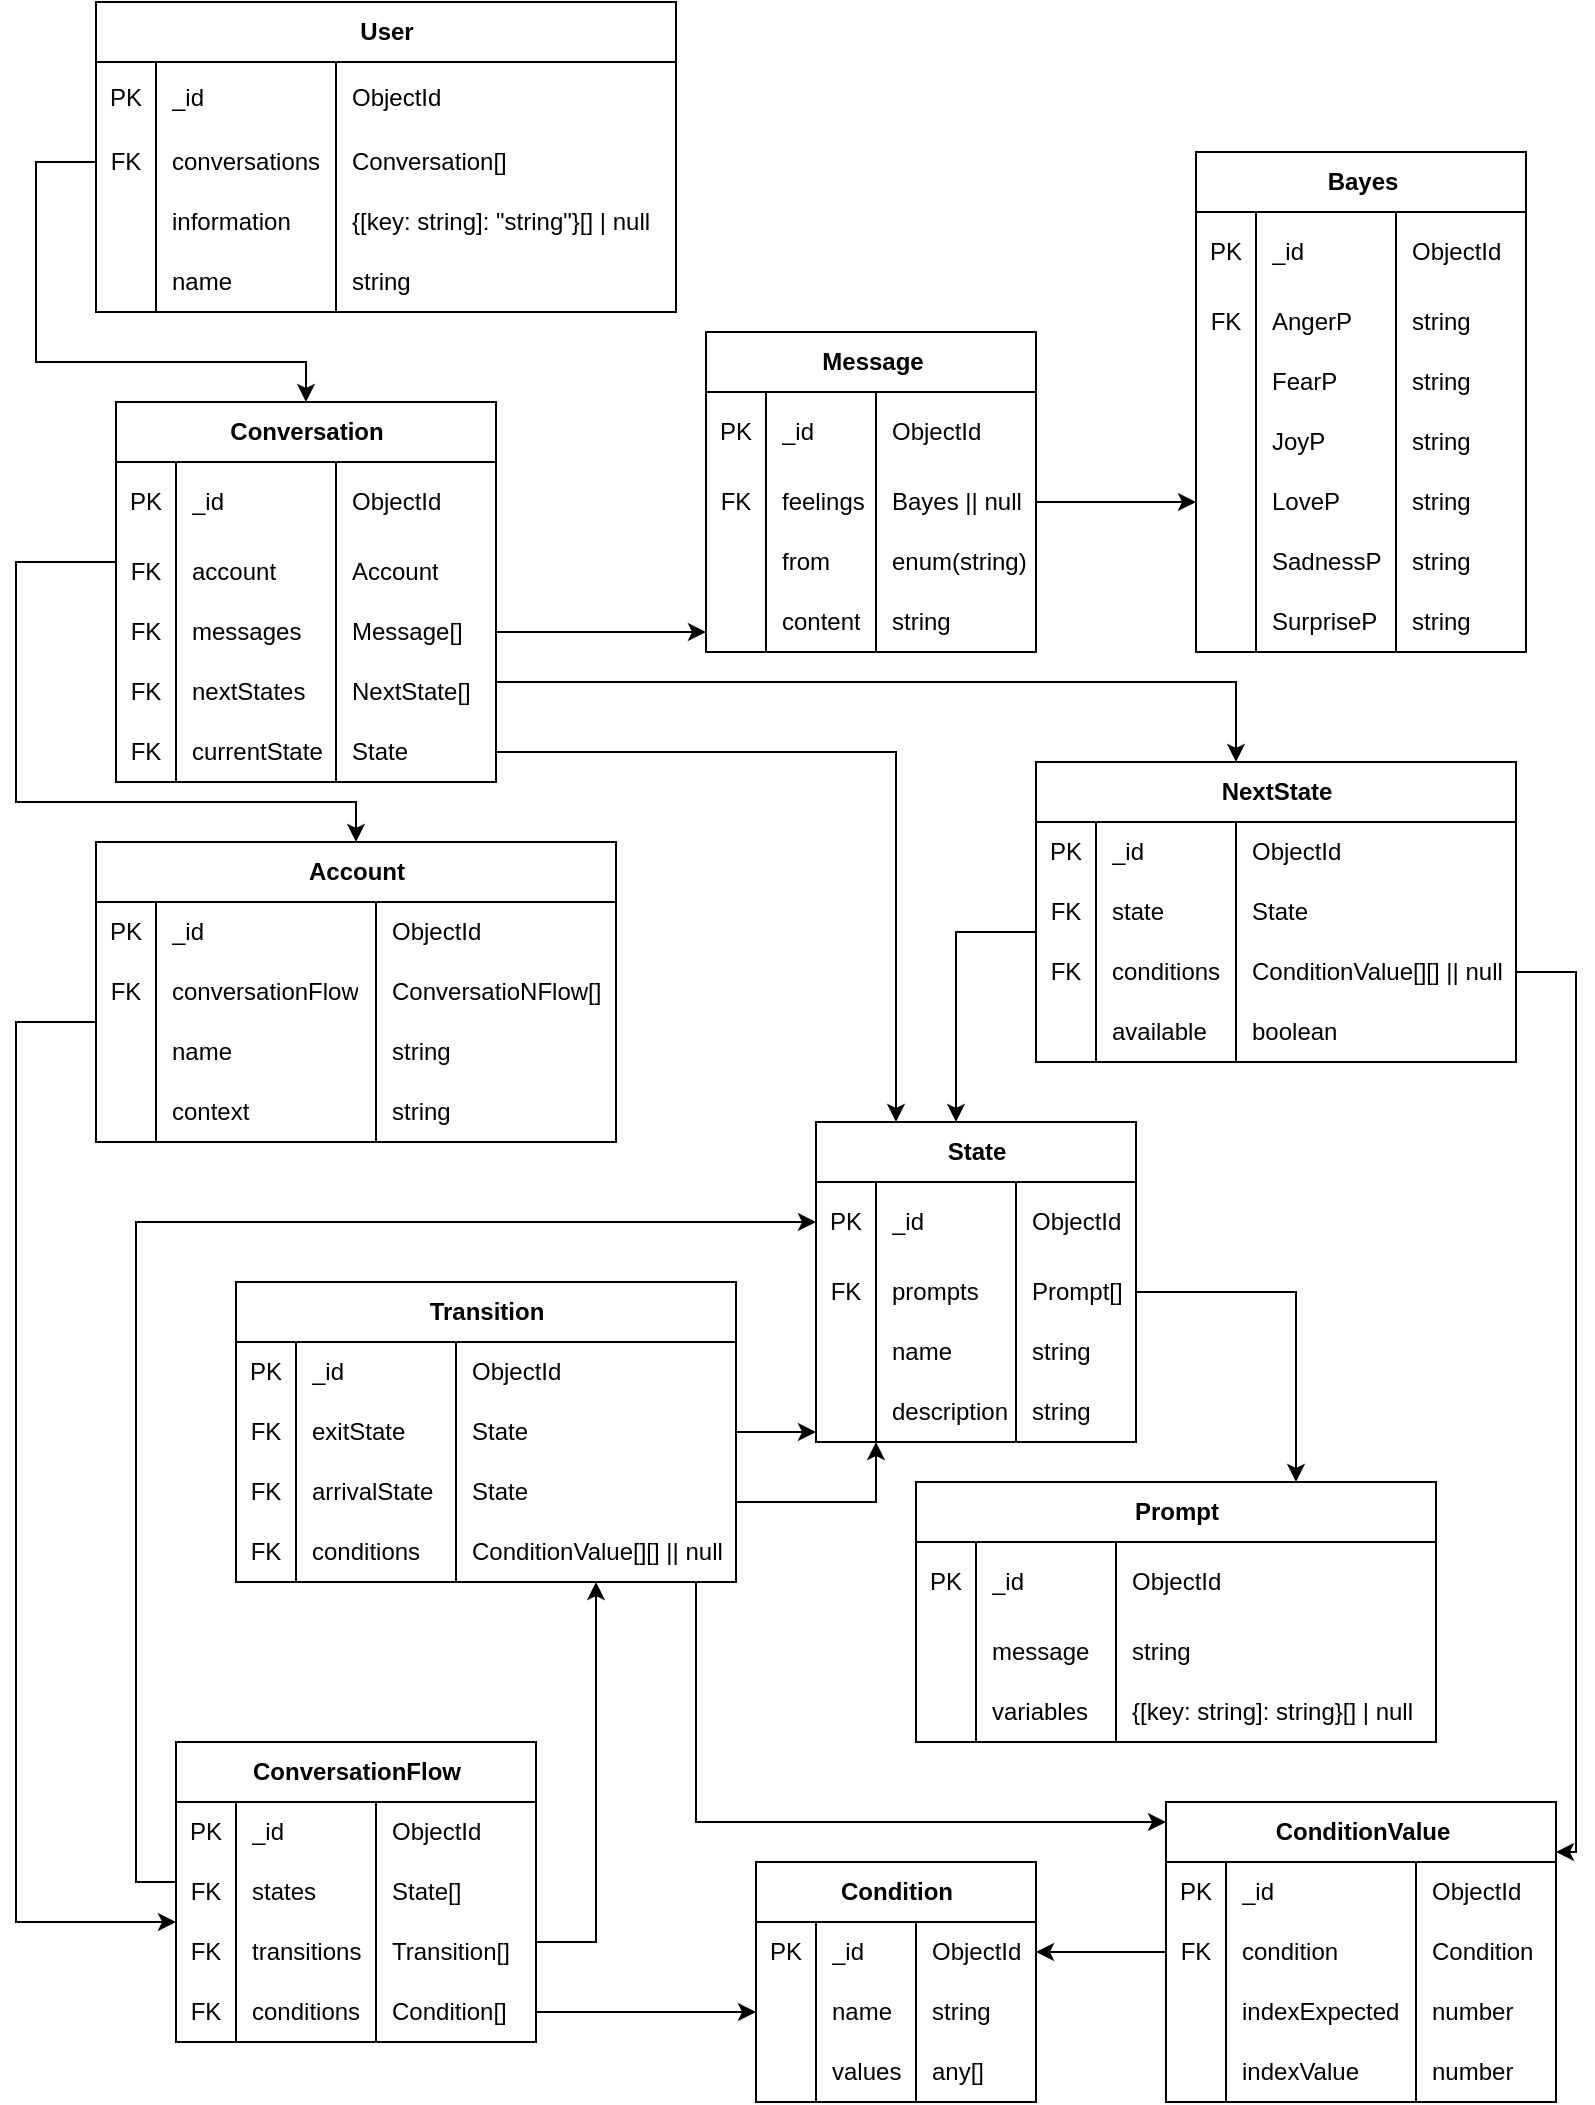 <mxfile version="24.6.4" type="device">
  <diagram id="R2lEEEUBdFMjLlhIrx00" name="Page-1">
    <mxGraphModel dx="1434" dy="839" grid="1" gridSize="10" guides="1" tooltips="1" connect="1" arrows="1" fold="1" page="1" pageScale="1" pageWidth="850" pageHeight="1100" math="0" shadow="0" extFonts="Permanent Marker^https://fonts.googleapis.com/css?family=Permanent+Marker">
      <root>
        <mxCell id="0" />
        <mxCell id="1" parent="0" />
        <mxCell id="9cxqBnYlgs807S6-3jGM-293" value="State" style="shape=table;startSize=30;container=1;collapsible=1;childLayout=tableLayout;fixedRows=1;rowLines=0;fontStyle=1;align=center;resizeLast=1;html=1;" parent="1" vertex="1">
          <mxGeometry x="440" y="590" width="160" height="160" as="geometry" />
        </mxCell>
        <mxCell id="9cxqBnYlgs807S6-3jGM-294" value="" style="shape=tableRow;horizontal=0;startSize=0;swimlaneHead=0;swimlaneBody=0;fillColor=none;collapsible=0;dropTarget=0;points=[[0,0.5],[1,0.5]];portConstraint=eastwest;top=0;left=0;right=0;bottom=0;" parent="9cxqBnYlgs807S6-3jGM-293" vertex="1">
          <mxGeometry y="30" width="160" height="40" as="geometry" />
        </mxCell>
        <mxCell id="9cxqBnYlgs807S6-3jGM-295" value="PK" style="shape=partialRectangle;connectable=0;fillColor=none;top=0;left=0;bottom=0;right=0;editable=1;overflow=hidden;whiteSpace=wrap;html=1;" parent="9cxqBnYlgs807S6-3jGM-294" vertex="1">
          <mxGeometry width="30" height="40" as="geometry">
            <mxRectangle width="30" height="40" as="alternateBounds" />
          </mxGeometry>
        </mxCell>
        <mxCell id="9cxqBnYlgs807S6-3jGM-296" value="_id" style="shape=partialRectangle;connectable=0;fillColor=none;top=0;left=0;bottom=0;right=0;align=left;spacingLeft=6;overflow=hidden;whiteSpace=wrap;html=1;" parent="9cxqBnYlgs807S6-3jGM-294" vertex="1">
          <mxGeometry x="30" width="70" height="40" as="geometry">
            <mxRectangle width="70" height="40" as="alternateBounds" />
          </mxGeometry>
        </mxCell>
        <mxCell id="9cxqBnYlgs807S6-3jGM-297" value="ObjectId" style="shape=partialRectangle;connectable=0;fillColor=none;top=0;left=0;bottom=0;right=0;align=left;spacingLeft=6;overflow=hidden;whiteSpace=wrap;html=1;" parent="9cxqBnYlgs807S6-3jGM-294" vertex="1">
          <mxGeometry x="100" width="60" height="40" as="geometry">
            <mxRectangle width="60" height="40" as="alternateBounds" />
          </mxGeometry>
        </mxCell>
        <mxCell id="9cxqBnYlgs807S6-3jGM-298" value="" style="shape=tableRow;horizontal=0;startSize=0;swimlaneHead=0;swimlaneBody=0;fillColor=none;collapsible=0;dropTarget=0;points=[[0,0.5],[1,0.5]];portConstraint=eastwest;top=0;left=0;right=0;bottom=0;" parent="9cxqBnYlgs807S6-3jGM-293" vertex="1">
          <mxGeometry y="70" width="160" height="30" as="geometry" />
        </mxCell>
        <mxCell id="9cxqBnYlgs807S6-3jGM-299" value="FK" style="shape=partialRectangle;connectable=0;fillColor=none;top=0;left=0;bottom=0;right=0;editable=1;overflow=hidden;whiteSpace=wrap;html=1;" parent="9cxqBnYlgs807S6-3jGM-298" vertex="1">
          <mxGeometry width="30" height="30" as="geometry">
            <mxRectangle width="30" height="30" as="alternateBounds" />
          </mxGeometry>
        </mxCell>
        <mxCell id="9cxqBnYlgs807S6-3jGM-300" value="prompts" style="shape=partialRectangle;connectable=0;fillColor=none;top=0;left=0;bottom=0;right=0;align=left;spacingLeft=6;overflow=hidden;whiteSpace=wrap;html=1;" parent="9cxqBnYlgs807S6-3jGM-298" vertex="1">
          <mxGeometry x="30" width="70" height="30" as="geometry">
            <mxRectangle width="70" height="30" as="alternateBounds" />
          </mxGeometry>
        </mxCell>
        <mxCell id="9cxqBnYlgs807S6-3jGM-301" value="Prompt[]" style="shape=partialRectangle;connectable=0;fillColor=none;top=0;left=0;bottom=0;right=0;align=left;spacingLeft=6;overflow=hidden;whiteSpace=wrap;html=1;" parent="9cxqBnYlgs807S6-3jGM-298" vertex="1">
          <mxGeometry x="100" width="60" height="30" as="geometry">
            <mxRectangle width="60" height="30" as="alternateBounds" />
          </mxGeometry>
        </mxCell>
        <mxCell id="9cxqBnYlgs807S6-3jGM-302" value="" style="shape=tableRow;horizontal=0;startSize=0;swimlaneHead=0;swimlaneBody=0;fillColor=none;collapsible=0;dropTarget=0;points=[[0,0.5],[1,0.5]];portConstraint=eastwest;top=0;left=0;right=0;bottom=0;" parent="9cxqBnYlgs807S6-3jGM-293" vertex="1">
          <mxGeometry y="100" width="160" height="30" as="geometry" />
        </mxCell>
        <mxCell id="9cxqBnYlgs807S6-3jGM-303" value="" style="shape=partialRectangle;connectable=0;fillColor=none;top=0;left=0;bottom=0;right=0;editable=1;overflow=hidden;whiteSpace=wrap;html=1;" parent="9cxqBnYlgs807S6-3jGM-302" vertex="1">
          <mxGeometry width="30" height="30" as="geometry">
            <mxRectangle width="30" height="30" as="alternateBounds" />
          </mxGeometry>
        </mxCell>
        <mxCell id="9cxqBnYlgs807S6-3jGM-304" value="name" style="shape=partialRectangle;connectable=0;fillColor=none;top=0;left=0;bottom=0;right=0;align=left;spacingLeft=6;overflow=hidden;whiteSpace=wrap;html=1;" parent="9cxqBnYlgs807S6-3jGM-302" vertex="1">
          <mxGeometry x="30" width="70" height="30" as="geometry">
            <mxRectangle width="70" height="30" as="alternateBounds" />
          </mxGeometry>
        </mxCell>
        <mxCell id="9cxqBnYlgs807S6-3jGM-305" value="string" style="shape=partialRectangle;connectable=0;fillColor=none;top=0;left=0;bottom=0;right=0;align=left;spacingLeft=6;overflow=hidden;whiteSpace=wrap;html=1;" parent="9cxqBnYlgs807S6-3jGM-302" vertex="1">
          <mxGeometry x="100" width="60" height="30" as="geometry">
            <mxRectangle width="60" height="30" as="alternateBounds" />
          </mxGeometry>
        </mxCell>
        <mxCell id="Pt3VwFLMMo4xj4Ux1xH8-14" style="shape=tableRow;horizontal=0;startSize=0;swimlaneHead=0;swimlaneBody=0;fillColor=none;collapsible=0;dropTarget=0;points=[[0,0.5],[1,0.5]];portConstraint=eastwest;top=0;left=0;right=0;bottom=0;" parent="9cxqBnYlgs807S6-3jGM-293" vertex="1">
          <mxGeometry y="130" width="160" height="30" as="geometry" />
        </mxCell>
        <mxCell id="Pt3VwFLMMo4xj4Ux1xH8-15" value="" style="shape=partialRectangle;connectable=0;fillColor=none;top=0;left=0;bottom=0;right=0;editable=1;overflow=hidden;whiteSpace=wrap;html=1;" parent="Pt3VwFLMMo4xj4Ux1xH8-14" vertex="1">
          <mxGeometry width="30" height="30" as="geometry">
            <mxRectangle width="30" height="30" as="alternateBounds" />
          </mxGeometry>
        </mxCell>
        <mxCell id="Pt3VwFLMMo4xj4Ux1xH8-16" value="description" style="shape=partialRectangle;connectable=0;fillColor=none;top=0;left=0;bottom=0;right=0;align=left;spacingLeft=6;overflow=hidden;whiteSpace=wrap;html=1;" parent="Pt3VwFLMMo4xj4Ux1xH8-14" vertex="1">
          <mxGeometry x="30" width="70" height="30" as="geometry">
            <mxRectangle width="70" height="30" as="alternateBounds" />
          </mxGeometry>
        </mxCell>
        <mxCell id="Pt3VwFLMMo4xj4Ux1xH8-17" value="string" style="shape=partialRectangle;connectable=0;fillColor=none;top=0;left=0;bottom=0;right=0;align=left;spacingLeft=6;overflow=hidden;whiteSpace=wrap;html=1;" parent="Pt3VwFLMMo4xj4Ux1xH8-14" vertex="1">
          <mxGeometry x="100" width="60" height="30" as="geometry">
            <mxRectangle width="60" height="30" as="alternateBounds" />
          </mxGeometry>
        </mxCell>
        <mxCell id="9cxqBnYlgs807S6-3jGM-306" value="Condition" style="shape=table;startSize=30;container=1;collapsible=1;childLayout=tableLayout;fixedRows=1;rowLines=0;fontStyle=1;align=center;resizeLast=1;html=1;" parent="1" vertex="1">
          <mxGeometry x="410" y="960" width="140" height="120" as="geometry">
            <mxRectangle x="590" y="240" width="90" height="30" as="alternateBounds" />
          </mxGeometry>
        </mxCell>
        <mxCell id="9cxqBnYlgs807S6-3jGM-307" value="" style="shape=tableRow;horizontal=0;startSize=0;swimlaneHead=0;swimlaneBody=0;fillColor=none;collapsible=0;dropTarget=0;points=[[0,0.5],[1,0.5]];portConstraint=eastwest;top=0;left=0;right=0;bottom=0;" parent="9cxqBnYlgs807S6-3jGM-306" vertex="1">
          <mxGeometry y="30" width="140" height="30" as="geometry" />
        </mxCell>
        <mxCell id="9cxqBnYlgs807S6-3jGM-308" value="PK" style="shape=partialRectangle;connectable=0;fillColor=none;top=0;left=0;bottom=0;right=0;editable=1;overflow=hidden;whiteSpace=wrap;html=1;" parent="9cxqBnYlgs807S6-3jGM-307" vertex="1">
          <mxGeometry width="30" height="30" as="geometry">
            <mxRectangle width="30" height="30" as="alternateBounds" />
          </mxGeometry>
        </mxCell>
        <mxCell id="9cxqBnYlgs807S6-3jGM-309" value="_id" style="shape=partialRectangle;connectable=0;fillColor=none;top=0;left=0;bottom=0;right=0;align=left;spacingLeft=6;overflow=hidden;whiteSpace=wrap;html=1;" parent="9cxqBnYlgs807S6-3jGM-307" vertex="1">
          <mxGeometry x="30" width="50" height="30" as="geometry">
            <mxRectangle width="50" height="30" as="alternateBounds" />
          </mxGeometry>
        </mxCell>
        <mxCell id="9cxqBnYlgs807S6-3jGM-310" value="ObjectId" style="shape=partialRectangle;connectable=0;fillColor=none;top=0;left=0;bottom=0;right=0;align=left;spacingLeft=6;overflow=hidden;whiteSpace=wrap;html=1;" parent="9cxqBnYlgs807S6-3jGM-307" vertex="1">
          <mxGeometry x="80" width="60" height="30" as="geometry">
            <mxRectangle width="60" height="30" as="alternateBounds" />
          </mxGeometry>
        </mxCell>
        <mxCell id="9cxqBnYlgs807S6-3jGM-311" value="" style="shape=tableRow;horizontal=0;startSize=0;swimlaneHead=0;swimlaneBody=0;fillColor=none;collapsible=0;dropTarget=0;points=[[0,0.5],[1,0.5]];portConstraint=eastwest;top=0;left=0;right=0;bottom=0;" parent="9cxqBnYlgs807S6-3jGM-306" vertex="1">
          <mxGeometry y="60" width="140" height="30" as="geometry" />
        </mxCell>
        <mxCell id="9cxqBnYlgs807S6-3jGM-312" value="" style="shape=partialRectangle;connectable=0;fillColor=none;top=0;left=0;bottom=0;right=0;editable=1;overflow=hidden;whiteSpace=wrap;html=1;" parent="9cxqBnYlgs807S6-3jGM-311" vertex="1">
          <mxGeometry width="30" height="30" as="geometry">
            <mxRectangle width="30" height="30" as="alternateBounds" />
          </mxGeometry>
        </mxCell>
        <mxCell id="9cxqBnYlgs807S6-3jGM-313" value="name" style="shape=partialRectangle;connectable=0;fillColor=none;top=0;left=0;bottom=0;right=0;align=left;spacingLeft=6;overflow=hidden;whiteSpace=wrap;html=1;" parent="9cxqBnYlgs807S6-3jGM-311" vertex="1">
          <mxGeometry x="30" width="50" height="30" as="geometry">
            <mxRectangle width="50" height="30" as="alternateBounds" />
          </mxGeometry>
        </mxCell>
        <mxCell id="9cxqBnYlgs807S6-3jGM-314" value="string" style="shape=partialRectangle;connectable=0;fillColor=none;top=0;left=0;bottom=0;right=0;align=left;spacingLeft=6;overflow=hidden;whiteSpace=wrap;html=1;" parent="9cxqBnYlgs807S6-3jGM-311" vertex="1">
          <mxGeometry x="80" width="60" height="30" as="geometry">
            <mxRectangle width="60" height="30" as="alternateBounds" />
          </mxGeometry>
        </mxCell>
        <mxCell id="9cxqBnYlgs807S6-3jGM-315" value="" style="shape=tableRow;horizontal=0;startSize=0;swimlaneHead=0;swimlaneBody=0;fillColor=none;collapsible=0;dropTarget=0;points=[[0,0.5],[1,0.5]];portConstraint=eastwest;top=0;left=0;right=0;bottom=0;" parent="9cxqBnYlgs807S6-3jGM-306" vertex="1">
          <mxGeometry y="90" width="140" height="30" as="geometry" />
        </mxCell>
        <mxCell id="9cxqBnYlgs807S6-3jGM-316" value="" style="shape=partialRectangle;connectable=0;fillColor=none;top=0;left=0;bottom=0;right=0;editable=1;overflow=hidden;whiteSpace=wrap;html=1;" parent="9cxqBnYlgs807S6-3jGM-315" vertex="1">
          <mxGeometry width="30" height="30" as="geometry">
            <mxRectangle width="30" height="30" as="alternateBounds" />
          </mxGeometry>
        </mxCell>
        <mxCell id="9cxqBnYlgs807S6-3jGM-317" value="values" style="shape=partialRectangle;connectable=0;fillColor=none;top=0;left=0;bottom=0;right=0;align=left;spacingLeft=6;overflow=hidden;whiteSpace=wrap;html=1;" parent="9cxqBnYlgs807S6-3jGM-315" vertex="1">
          <mxGeometry x="30" width="50" height="30" as="geometry">
            <mxRectangle width="50" height="30" as="alternateBounds" />
          </mxGeometry>
        </mxCell>
        <mxCell id="9cxqBnYlgs807S6-3jGM-318" value="any[]" style="shape=partialRectangle;connectable=0;fillColor=none;top=0;left=0;bottom=0;right=0;align=left;spacingLeft=6;overflow=hidden;whiteSpace=wrap;html=1;" parent="9cxqBnYlgs807S6-3jGM-315" vertex="1">
          <mxGeometry x="80" width="60" height="30" as="geometry">
            <mxRectangle width="60" height="30" as="alternateBounds" />
          </mxGeometry>
        </mxCell>
        <mxCell id="9cxqBnYlgs807S6-3jGM-319" value="ConversationFlow" style="shape=table;startSize=30;container=1;collapsible=1;childLayout=tableLayout;fixedRows=1;rowLines=0;fontStyle=1;align=center;resizeLast=1;html=1;" parent="1" vertex="1">
          <mxGeometry x="120" y="900" width="180" height="150" as="geometry" />
        </mxCell>
        <mxCell id="9cxqBnYlgs807S6-3jGM-320" value="" style="shape=tableRow;horizontal=0;startSize=0;swimlaneHead=0;swimlaneBody=0;fillColor=none;collapsible=0;dropTarget=0;points=[[0,0.5],[1,0.5]];portConstraint=eastwest;top=0;left=0;right=0;bottom=0;" parent="9cxqBnYlgs807S6-3jGM-319" vertex="1">
          <mxGeometry y="30" width="180" height="30" as="geometry" />
        </mxCell>
        <mxCell id="9cxqBnYlgs807S6-3jGM-321" value="PK" style="shape=partialRectangle;connectable=0;fillColor=none;top=0;left=0;bottom=0;right=0;editable=1;overflow=hidden;whiteSpace=wrap;html=1;" parent="9cxqBnYlgs807S6-3jGM-320" vertex="1">
          <mxGeometry width="30" height="30" as="geometry">
            <mxRectangle width="30" height="30" as="alternateBounds" />
          </mxGeometry>
        </mxCell>
        <mxCell id="9cxqBnYlgs807S6-3jGM-322" value="_id" style="shape=partialRectangle;connectable=0;fillColor=none;top=0;left=0;bottom=0;right=0;align=left;spacingLeft=6;overflow=hidden;whiteSpace=wrap;html=1;" parent="9cxqBnYlgs807S6-3jGM-320" vertex="1">
          <mxGeometry x="30" width="70" height="30" as="geometry">
            <mxRectangle width="70" height="30" as="alternateBounds" />
          </mxGeometry>
        </mxCell>
        <mxCell id="9cxqBnYlgs807S6-3jGM-323" value="ObjectId" style="shape=partialRectangle;connectable=0;fillColor=none;top=0;left=0;bottom=0;right=0;align=left;spacingLeft=6;overflow=hidden;whiteSpace=wrap;html=1;" parent="9cxqBnYlgs807S6-3jGM-320" vertex="1">
          <mxGeometry x="100" width="80" height="30" as="geometry">
            <mxRectangle width="80" height="30" as="alternateBounds" />
          </mxGeometry>
        </mxCell>
        <mxCell id="9cxqBnYlgs807S6-3jGM-324" value="" style="shape=tableRow;horizontal=0;startSize=0;swimlaneHead=0;swimlaneBody=0;fillColor=none;collapsible=0;dropTarget=0;points=[[0,0.5],[1,0.5]];portConstraint=eastwest;top=0;left=0;right=0;bottom=0;" parent="9cxqBnYlgs807S6-3jGM-319" vertex="1">
          <mxGeometry y="60" width="180" height="30" as="geometry" />
        </mxCell>
        <mxCell id="9cxqBnYlgs807S6-3jGM-325" value="FK" style="shape=partialRectangle;connectable=0;fillColor=none;top=0;left=0;bottom=0;right=0;editable=1;overflow=hidden;whiteSpace=wrap;html=1;" parent="9cxqBnYlgs807S6-3jGM-324" vertex="1">
          <mxGeometry width="30" height="30" as="geometry">
            <mxRectangle width="30" height="30" as="alternateBounds" />
          </mxGeometry>
        </mxCell>
        <mxCell id="9cxqBnYlgs807S6-3jGM-326" value="states" style="shape=partialRectangle;connectable=0;fillColor=none;top=0;left=0;bottom=0;right=0;align=left;spacingLeft=6;overflow=hidden;whiteSpace=wrap;html=1;" parent="9cxqBnYlgs807S6-3jGM-324" vertex="1">
          <mxGeometry x="30" width="70" height="30" as="geometry">
            <mxRectangle width="70" height="30" as="alternateBounds" />
          </mxGeometry>
        </mxCell>
        <mxCell id="9cxqBnYlgs807S6-3jGM-327" value="State[]" style="shape=partialRectangle;connectable=0;fillColor=none;top=0;left=0;bottom=0;right=0;align=left;spacingLeft=6;overflow=hidden;whiteSpace=wrap;html=1;" parent="9cxqBnYlgs807S6-3jGM-324" vertex="1">
          <mxGeometry x="100" width="80" height="30" as="geometry">
            <mxRectangle width="80" height="30" as="alternateBounds" />
          </mxGeometry>
        </mxCell>
        <mxCell id="9cxqBnYlgs807S6-3jGM-328" value="" style="shape=tableRow;horizontal=0;startSize=0;swimlaneHead=0;swimlaneBody=0;fillColor=none;collapsible=0;dropTarget=0;points=[[0,0.5],[1,0.5]];portConstraint=eastwest;top=0;left=0;right=0;bottom=0;" parent="9cxqBnYlgs807S6-3jGM-319" vertex="1">
          <mxGeometry y="90" width="180" height="30" as="geometry" />
        </mxCell>
        <mxCell id="9cxqBnYlgs807S6-3jGM-329" value="FK" style="shape=partialRectangle;connectable=0;fillColor=none;top=0;left=0;bottom=0;right=0;editable=1;overflow=hidden;whiteSpace=wrap;html=1;" parent="9cxqBnYlgs807S6-3jGM-328" vertex="1">
          <mxGeometry width="30" height="30" as="geometry">
            <mxRectangle width="30" height="30" as="alternateBounds" />
          </mxGeometry>
        </mxCell>
        <mxCell id="9cxqBnYlgs807S6-3jGM-330" value="transitions" style="shape=partialRectangle;connectable=0;fillColor=none;top=0;left=0;bottom=0;right=0;align=left;spacingLeft=6;overflow=hidden;whiteSpace=wrap;html=1;" parent="9cxqBnYlgs807S6-3jGM-328" vertex="1">
          <mxGeometry x="30" width="70" height="30" as="geometry">
            <mxRectangle width="70" height="30" as="alternateBounds" />
          </mxGeometry>
        </mxCell>
        <mxCell id="9cxqBnYlgs807S6-3jGM-331" value="Transition[]" style="shape=partialRectangle;connectable=0;fillColor=none;top=0;left=0;bottom=0;right=0;align=left;spacingLeft=6;overflow=hidden;whiteSpace=wrap;html=1;" parent="9cxqBnYlgs807S6-3jGM-328" vertex="1">
          <mxGeometry x="100" width="80" height="30" as="geometry">
            <mxRectangle width="80" height="30" as="alternateBounds" />
          </mxGeometry>
        </mxCell>
        <mxCell id="9cxqBnYlgs807S6-3jGM-357" style="shape=tableRow;horizontal=0;startSize=0;swimlaneHead=0;swimlaneBody=0;fillColor=none;collapsible=0;dropTarget=0;points=[[0,0.5],[1,0.5]];portConstraint=eastwest;top=0;left=0;right=0;bottom=0;" parent="9cxqBnYlgs807S6-3jGM-319" vertex="1">
          <mxGeometry y="120" width="180" height="30" as="geometry" />
        </mxCell>
        <mxCell id="9cxqBnYlgs807S6-3jGM-358" value="FK" style="shape=partialRectangle;connectable=0;fillColor=none;top=0;left=0;bottom=0;right=0;editable=1;overflow=hidden;whiteSpace=wrap;html=1;" parent="9cxqBnYlgs807S6-3jGM-357" vertex="1">
          <mxGeometry width="30" height="30" as="geometry">
            <mxRectangle width="30" height="30" as="alternateBounds" />
          </mxGeometry>
        </mxCell>
        <mxCell id="9cxqBnYlgs807S6-3jGM-359" value="conditions" style="shape=partialRectangle;connectable=0;fillColor=none;top=0;left=0;bottom=0;right=0;align=left;spacingLeft=6;overflow=hidden;whiteSpace=wrap;html=1;" parent="9cxqBnYlgs807S6-3jGM-357" vertex="1">
          <mxGeometry x="30" width="70" height="30" as="geometry">
            <mxRectangle width="70" height="30" as="alternateBounds" />
          </mxGeometry>
        </mxCell>
        <mxCell id="9cxqBnYlgs807S6-3jGM-360" value="Condition[]" style="shape=partialRectangle;connectable=0;fillColor=none;top=0;left=0;bottom=0;right=0;align=left;spacingLeft=6;overflow=hidden;whiteSpace=wrap;html=1;" parent="9cxqBnYlgs807S6-3jGM-357" vertex="1">
          <mxGeometry x="100" width="80" height="30" as="geometry">
            <mxRectangle width="80" height="30" as="alternateBounds" />
          </mxGeometry>
        </mxCell>
        <mxCell id="9cxqBnYlgs807S6-3jGM-332" value="Account" style="shape=table;startSize=30;container=1;collapsible=1;childLayout=tableLayout;fixedRows=1;rowLines=0;fontStyle=1;align=center;resizeLast=1;html=1;" parent="1" vertex="1">
          <mxGeometry x="80" y="450" width="260" height="150" as="geometry" />
        </mxCell>
        <mxCell id="9cxqBnYlgs807S6-3jGM-333" value="" style="shape=tableRow;horizontal=0;startSize=0;swimlaneHead=0;swimlaneBody=0;fillColor=none;collapsible=0;dropTarget=0;points=[[0,0.5],[1,0.5]];portConstraint=eastwest;top=0;left=0;right=0;bottom=0;" parent="9cxqBnYlgs807S6-3jGM-332" vertex="1">
          <mxGeometry y="30" width="260" height="30" as="geometry" />
        </mxCell>
        <mxCell id="9cxqBnYlgs807S6-3jGM-334" value="PK" style="shape=partialRectangle;connectable=0;fillColor=none;top=0;left=0;bottom=0;right=0;editable=1;overflow=hidden;whiteSpace=wrap;html=1;" parent="9cxqBnYlgs807S6-3jGM-333" vertex="1">
          <mxGeometry width="30" height="30" as="geometry">
            <mxRectangle width="30" height="30" as="alternateBounds" />
          </mxGeometry>
        </mxCell>
        <mxCell id="9cxqBnYlgs807S6-3jGM-335" value="_id" style="shape=partialRectangle;connectable=0;fillColor=none;top=0;left=0;bottom=0;right=0;align=left;spacingLeft=6;overflow=hidden;whiteSpace=wrap;html=1;" parent="9cxqBnYlgs807S6-3jGM-333" vertex="1">
          <mxGeometry x="30" width="110" height="30" as="geometry">
            <mxRectangle width="110" height="30" as="alternateBounds" />
          </mxGeometry>
        </mxCell>
        <mxCell id="9cxqBnYlgs807S6-3jGM-336" value="ObjectId" style="shape=partialRectangle;connectable=0;fillColor=none;top=0;left=0;bottom=0;right=0;align=left;spacingLeft=6;overflow=hidden;whiteSpace=wrap;html=1;" parent="9cxqBnYlgs807S6-3jGM-333" vertex="1">
          <mxGeometry x="140" width="120" height="30" as="geometry">
            <mxRectangle width="120" height="30" as="alternateBounds" />
          </mxGeometry>
        </mxCell>
        <mxCell id="9cxqBnYlgs807S6-3jGM-345" style="shape=tableRow;horizontal=0;startSize=0;swimlaneHead=0;swimlaneBody=0;fillColor=none;collapsible=0;dropTarget=0;points=[[0,0.5],[1,0.5]];portConstraint=eastwest;top=0;left=0;right=0;bottom=0;" parent="9cxqBnYlgs807S6-3jGM-332" vertex="1">
          <mxGeometry y="60" width="260" height="30" as="geometry" />
        </mxCell>
        <mxCell id="9cxqBnYlgs807S6-3jGM-346" value="FK" style="shape=partialRectangle;connectable=0;fillColor=none;top=0;left=0;bottom=0;right=0;editable=1;overflow=hidden;whiteSpace=wrap;html=1;" parent="9cxqBnYlgs807S6-3jGM-345" vertex="1">
          <mxGeometry width="30" height="30" as="geometry">
            <mxRectangle width="30" height="30" as="alternateBounds" />
          </mxGeometry>
        </mxCell>
        <mxCell id="9cxqBnYlgs807S6-3jGM-347" value="conversationFlow" style="shape=partialRectangle;connectable=0;fillColor=none;top=0;left=0;bottom=0;right=0;align=left;spacingLeft=6;overflow=hidden;whiteSpace=wrap;html=1;" parent="9cxqBnYlgs807S6-3jGM-345" vertex="1">
          <mxGeometry x="30" width="110" height="30" as="geometry">
            <mxRectangle width="110" height="30" as="alternateBounds" />
          </mxGeometry>
        </mxCell>
        <mxCell id="9cxqBnYlgs807S6-3jGM-348" value="ConversatioNFlow[]" style="shape=partialRectangle;connectable=0;fillColor=none;top=0;left=0;bottom=0;right=0;align=left;spacingLeft=6;overflow=hidden;whiteSpace=wrap;html=1;" parent="9cxqBnYlgs807S6-3jGM-345" vertex="1">
          <mxGeometry x="140" width="120" height="30" as="geometry">
            <mxRectangle width="120" height="30" as="alternateBounds" />
          </mxGeometry>
        </mxCell>
        <mxCell id="9cxqBnYlgs807S6-3jGM-349" style="shape=tableRow;horizontal=0;startSize=0;swimlaneHead=0;swimlaneBody=0;fillColor=none;collapsible=0;dropTarget=0;points=[[0,0.5],[1,0.5]];portConstraint=eastwest;top=0;left=0;right=0;bottom=0;" parent="9cxqBnYlgs807S6-3jGM-332" vertex="1">
          <mxGeometry y="90" width="260" height="30" as="geometry" />
        </mxCell>
        <mxCell id="9cxqBnYlgs807S6-3jGM-350" style="shape=partialRectangle;connectable=0;fillColor=none;top=0;left=0;bottom=0;right=0;editable=1;overflow=hidden;whiteSpace=wrap;html=1;" parent="9cxqBnYlgs807S6-3jGM-349" vertex="1">
          <mxGeometry width="30" height="30" as="geometry">
            <mxRectangle width="30" height="30" as="alternateBounds" />
          </mxGeometry>
        </mxCell>
        <mxCell id="9cxqBnYlgs807S6-3jGM-351" value="name" style="shape=partialRectangle;connectable=0;fillColor=none;top=0;left=0;bottom=0;right=0;align=left;spacingLeft=6;overflow=hidden;whiteSpace=wrap;html=1;" parent="9cxqBnYlgs807S6-3jGM-349" vertex="1">
          <mxGeometry x="30" width="110" height="30" as="geometry">
            <mxRectangle width="110" height="30" as="alternateBounds" />
          </mxGeometry>
        </mxCell>
        <mxCell id="9cxqBnYlgs807S6-3jGM-352" value="string" style="shape=partialRectangle;connectable=0;fillColor=none;top=0;left=0;bottom=0;right=0;align=left;spacingLeft=6;overflow=hidden;whiteSpace=wrap;html=1;" parent="9cxqBnYlgs807S6-3jGM-349" vertex="1">
          <mxGeometry x="140" width="120" height="30" as="geometry">
            <mxRectangle width="120" height="30" as="alternateBounds" />
          </mxGeometry>
        </mxCell>
        <mxCell id="9v8ONXW8A_TQU2SASTXq-1" style="shape=tableRow;horizontal=0;startSize=0;swimlaneHead=0;swimlaneBody=0;fillColor=none;collapsible=0;dropTarget=0;points=[[0,0.5],[1,0.5]];portConstraint=eastwest;top=0;left=0;right=0;bottom=0;" parent="9cxqBnYlgs807S6-3jGM-332" vertex="1">
          <mxGeometry y="120" width="260" height="30" as="geometry" />
        </mxCell>
        <mxCell id="9v8ONXW8A_TQU2SASTXq-2" style="shape=partialRectangle;connectable=0;fillColor=none;top=0;left=0;bottom=0;right=0;editable=1;overflow=hidden;whiteSpace=wrap;html=1;" parent="9v8ONXW8A_TQU2SASTXq-1" vertex="1">
          <mxGeometry width="30" height="30" as="geometry">
            <mxRectangle width="30" height="30" as="alternateBounds" />
          </mxGeometry>
        </mxCell>
        <mxCell id="9v8ONXW8A_TQU2SASTXq-3" value="context" style="shape=partialRectangle;connectable=0;fillColor=none;top=0;left=0;bottom=0;right=0;align=left;spacingLeft=6;overflow=hidden;whiteSpace=wrap;html=1;" parent="9v8ONXW8A_TQU2SASTXq-1" vertex="1">
          <mxGeometry x="30" width="110" height="30" as="geometry">
            <mxRectangle width="110" height="30" as="alternateBounds" />
          </mxGeometry>
        </mxCell>
        <mxCell id="9v8ONXW8A_TQU2SASTXq-4" value="string" style="shape=partialRectangle;connectable=0;fillColor=none;top=0;left=0;bottom=0;right=0;align=left;spacingLeft=6;overflow=hidden;whiteSpace=wrap;html=1;" parent="9v8ONXW8A_TQU2SASTXq-1" vertex="1">
          <mxGeometry x="140" width="120" height="30" as="geometry">
            <mxRectangle width="120" height="30" as="alternateBounds" />
          </mxGeometry>
        </mxCell>
        <mxCell id="9cxqBnYlgs807S6-3jGM-365" value="Transition" style="shape=table;startSize=30;container=1;collapsible=1;childLayout=tableLayout;fixedRows=1;rowLines=0;fontStyle=1;align=center;resizeLast=1;html=1;" parent="1" vertex="1">
          <mxGeometry x="150" y="670" width="250" height="150" as="geometry" />
        </mxCell>
        <mxCell id="9cxqBnYlgs807S6-3jGM-366" value="" style="shape=tableRow;horizontal=0;startSize=0;swimlaneHead=0;swimlaneBody=0;fillColor=none;collapsible=0;dropTarget=0;points=[[0,0.5],[1,0.5]];portConstraint=eastwest;top=0;left=0;right=0;bottom=0;" parent="9cxqBnYlgs807S6-3jGM-365" vertex="1">
          <mxGeometry y="30" width="250" height="30" as="geometry" />
        </mxCell>
        <mxCell id="9cxqBnYlgs807S6-3jGM-367" value="PK" style="shape=partialRectangle;connectable=0;fillColor=none;top=0;left=0;bottom=0;right=0;editable=1;overflow=hidden;whiteSpace=wrap;html=1;" parent="9cxqBnYlgs807S6-3jGM-366" vertex="1">
          <mxGeometry width="30" height="30" as="geometry">
            <mxRectangle width="30" height="30" as="alternateBounds" />
          </mxGeometry>
        </mxCell>
        <mxCell id="9cxqBnYlgs807S6-3jGM-368" value="_id" style="shape=partialRectangle;connectable=0;fillColor=none;top=0;left=0;bottom=0;right=0;align=left;spacingLeft=6;overflow=hidden;whiteSpace=wrap;html=1;" parent="9cxqBnYlgs807S6-3jGM-366" vertex="1">
          <mxGeometry x="30" width="80" height="30" as="geometry">
            <mxRectangle width="80" height="30" as="alternateBounds" />
          </mxGeometry>
        </mxCell>
        <mxCell id="9cxqBnYlgs807S6-3jGM-369" value="ObjectId" style="shape=partialRectangle;connectable=0;fillColor=none;top=0;left=0;bottom=0;right=0;align=left;spacingLeft=6;overflow=hidden;whiteSpace=wrap;html=1;" parent="9cxqBnYlgs807S6-3jGM-366" vertex="1">
          <mxGeometry x="110" width="140" height="30" as="geometry">
            <mxRectangle width="140" height="30" as="alternateBounds" />
          </mxGeometry>
        </mxCell>
        <mxCell id="9cxqBnYlgs807S6-3jGM-370" value="" style="shape=tableRow;horizontal=0;startSize=0;swimlaneHead=0;swimlaneBody=0;fillColor=none;collapsible=0;dropTarget=0;points=[[0,0.5],[1,0.5]];portConstraint=eastwest;top=0;left=0;right=0;bottom=0;" parent="9cxqBnYlgs807S6-3jGM-365" vertex="1">
          <mxGeometry y="60" width="250" height="30" as="geometry" />
        </mxCell>
        <mxCell id="9cxqBnYlgs807S6-3jGM-371" value="FK" style="shape=partialRectangle;connectable=0;fillColor=none;top=0;left=0;bottom=0;right=0;editable=1;overflow=hidden;whiteSpace=wrap;html=1;" parent="9cxqBnYlgs807S6-3jGM-370" vertex="1">
          <mxGeometry width="30" height="30" as="geometry">
            <mxRectangle width="30" height="30" as="alternateBounds" />
          </mxGeometry>
        </mxCell>
        <mxCell id="9cxqBnYlgs807S6-3jGM-372" value="exitState" style="shape=partialRectangle;connectable=0;fillColor=none;top=0;left=0;bottom=0;right=0;align=left;spacingLeft=6;overflow=hidden;whiteSpace=wrap;html=1;" parent="9cxqBnYlgs807S6-3jGM-370" vertex="1">
          <mxGeometry x="30" width="80" height="30" as="geometry">
            <mxRectangle width="80" height="30" as="alternateBounds" />
          </mxGeometry>
        </mxCell>
        <mxCell id="9cxqBnYlgs807S6-3jGM-373" value="State" style="shape=partialRectangle;connectable=0;fillColor=none;top=0;left=0;bottom=0;right=0;align=left;spacingLeft=6;overflow=hidden;whiteSpace=wrap;html=1;" parent="9cxqBnYlgs807S6-3jGM-370" vertex="1">
          <mxGeometry x="110" width="140" height="30" as="geometry">
            <mxRectangle width="140" height="30" as="alternateBounds" />
          </mxGeometry>
        </mxCell>
        <mxCell id="9cxqBnYlgs807S6-3jGM-374" value="" style="shape=tableRow;horizontal=0;startSize=0;swimlaneHead=0;swimlaneBody=0;fillColor=none;collapsible=0;dropTarget=0;points=[[0,0.5],[1,0.5]];portConstraint=eastwest;top=0;left=0;right=0;bottom=0;" parent="9cxqBnYlgs807S6-3jGM-365" vertex="1">
          <mxGeometry y="90" width="250" height="30" as="geometry" />
        </mxCell>
        <mxCell id="9cxqBnYlgs807S6-3jGM-375" value="FK" style="shape=partialRectangle;connectable=0;fillColor=none;top=0;left=0;bottom=0;right=0;editable=1;overflow=hidden;whiteSpace=wrap;html=1;" parent="9cxqBnYlgs807S6-3jGM-374" vertex="1">
          <mxGeometry width="30" height="30" as="geometry">
            <mxRectangle width="30" height="30" as="alternateBounds" />
          </mxGeometry>
        </mxCell>
        <mxCell id="9cxqBnYlgs807S6-3jGM-376" value="arrivalState" style="shape=partialRectangle;connectable=0;fillColor=none;top=0;left=0;bottom=0;right=0;align=left;spacingLeft=6;overflow=hidden;whiteSpace=wrap;html=1;" parent="9cxqBnYlgs807S6-3jGM-374" vertex="1">
          <mxGeometry x="30" width="80" height="30" as="geometry">
            <mxRectangle width="80" height="30" as="alternateBounds" />
          </mxGeometry>
        </mxCell>
        <mxCell id="9cxqBnYlgs807S6-3jGM-377" value="State" style="shape=partialRectangle;connectable=0;fillColor=none;top=0;left=0;bottom=0;right=0;align=left;spacingLeft=6;overflow=hidden;whiteSpace=wrap;html=1;" parent="9cxqBnYlgs807S6-3jGM-374" vertex="1">
          <mxGeometry x="110" width="140" height="30" as="geometry">
            <mxRectangle width="140" height="30" as="alternateBounds" />
          </mxGeometry>
        </mxCell>
        <mxCell id="9cxqBnYlgs807S6-3jGM-378" style="shape=tableRow;horizontal=0;startSize=0;swimlaneHead=0;swimlaneBody=0;fillColor=none;collapsible=0;dropTarget=0;points=[[0,0.5],[1,0.5]];portConstraint=eastwest;top=0;left=0;right=0;bottom=0;" parent="9cxqBnYlgs807S6-3jGM-365" vertex="1">
          <mxGeometry y="120" width="250" height="30" as="geometry" />
        </mxCell>
        <mxCell id="9cxqBnYlgs807S6-3jGM-379" value="FK" style="shape=partialRectangle;connectable=0;fillColor=none;top=0;left=0;bottom=0;right=0;editable=1;overflow=hidden;whiteSpace=wrap;html=1;" parent="9cxqBnYlgs807S6-3jGM-378" vertex="1">
          <mxGeometry width="30" height="30" as="geometry">
            <mxRectangle width="30" height="30" as="alternateBounds" />
          </mxGeometry>
        </mxCell>
        <mxCell id="9cxqBnYlgs807S6-3jGM-380" value="conditions" style="shape=partialRectangle;connectable=0;fillColor=none;top=0;left=0;bottom=0;right=0;align=left;spacingLeft=6;overflow=hidden;whiteSpace=wrap;html=1;" parent="9cxqBnYlgs807S6-3jGM-378" vertex="1">
          <mxGeometry x="30" width="80" height="30" as="geometry">
            <mxRectangle width="80" height="30" as="alternateBounds" />
          </mxGeometry>
        </mxCell>
        <mxCell id="9cxqBnYlgs807S6-3jGM-381" value="ConditionValue[][] || null" style="shape=partialRectangle;connectable=0;fillColor=none;top=0;left=0;bottom=0;right=0;align=left;spacingLeft=6;overflow=hidden;whiteSpace=wrap;html=1;" parent="9cxqBnYlgs807S6-3jGM-378" vertex="1">
          <mxGeometry x="110" width="140" height="30" as="geometry">
            <mxRectangle width="140" height="30" as="alternateBounds" />
          </mxGeometry>
        </mxCell>
        <mxCell id="9cxqBnYlgs807S6-3jGM-397" value="NextState" style="shape=table;startSize=30;container=1;collapsible=1;childLayout=tableLayout;fixedRows=1;rowLines=0;fontStyle=1;align=center;resizeLast=1;html=1;" parent="1" vertex="1">
          <mxGeometry x="550" y="410" width="240" height="150" as="geometry" />
        </mxCell>
        <mxCell id="9cxqBnYlgs807S6-3jGM-398" value="" style="shape=tableRow;horizontal=0;startSize=0;swimlaneHead=0;swimlaneBody=0;fillColor=none;collapsible=0;dropTarget=0;points=[[0,0.5],[1,0.5]];portConstraint=eastwest;top=0;left=0;right=0;bottom=0;" parent="9cxqBnYlgs807S6-3jGM-397" vertex="1">
          <mxGeometry y="30" width="240" height="30" as="geometry" />
        </mxCell>
        <mxCell id="9cxqBnYlgs807S6-3jGM-399" value="PK" style="shape=partialRectangle;connectable=0;fillColor=none;top=0;left=0;bottom=0;right=0;editable=1;overflow=hidden;whiteSpace=wrap;html=1;" parent="9cxqBnYlgs807S6-3jGM-398" vertex="1">
          <mxGeometry width="30" height="30" as="geometry">
            <mxRectangle width="30" height="30" as="alternateBounds" />
          </mxGeometry>
        </mxCell>
        <mxCell id="9cxqBnYlgs807S6-3jGM-400" value="_id" style="shape=partialRectangle;connectable=0;fillColor=none;top=0;left=0;bottom=0;right=0;align=left;spacingLeft=6;overflow=hidden;whiteSpace=wrap;html=1;" parent="9cxqBnYlgs807S6-3jGM-398" vertex="1">
          <mxGeometry x="30" width="70" height="30" as="geometry">
            <mxRectangle width="70" height="30" as="alternateBounds" />
          </mxGeometry>
        </mxCell>
        <mxCell id="9cxqBnYlgs807S6-3jGM-401" value="ObjectId" style="shape=partialRectangle;connectable=0;fillColor=none;top=0;left=0;bottom=0;right=0;align=left;spacingLeft=6;overflow=hidden;whiteSpace=wrap;html=1;" parent="9cxqBnYlgs807S6-3jGM-398" vertex="1">
          <mxGeometry x="100" width="140" height="30" as="geometry">
            <mxRectangle width="140" height="30" as="alternateBounds" />
          </mxGeometry>
        </mxCell>
        <mxCell id="9cxqBnYlgs807S6-3jGM-402" value="" style="shape=tableRow;horizontal=0;startSize=0;swimlaneHead=0;swimlaneBody=0;fillColor=none;collapsible=0;dropTarget=0;points=[[0,0.5],[1,0.5]];portConstraint=eastwest;top=0;left=0;right=0;bottom=0;" parent="9cxqBnYlgs807S6-3jGM-397" vertex="1">
          <mxGeometry y="60" width="240" height="30" as="geometry" />
        </mxCell>
        <mxCell id="9cxqBnYlgs807S6-3jGM-403" value="FK" style="shape=partialRectangle;connectable=0;fillColor=none;top=0;left=0;bottom=0;right=0;editable=1;overflow=hidden;whiteSpace=wrap;html=1;" parent="9cxqBnYlgs807S6-3jGM-402" vertex="1">
          <mxGeometry width="30" height="30" as="geometry">
            <mxRectangle width="30" height="30" as="alternateBounds" />
          </mxGeometry>
        </mxCell>
        <mxCell id="9cxqBnYlgs807S6-3jGM-404" value="state" style="shape=partialRectangle;connectable=0;fillColor=none;top=0;left=0;bottom=0;right=0;align=left;spacingLeft=6;overflow=hidden;whiteSpace=wrap;html=1;" parent="9cxqBnYlgs807S6-3jGM-402" vertex="1">
          <mxGeometry x="30" width="70" height="30" as="geometry">
            <mxRectangle width="70" height="30" as="alternateBounds" />
          </mxGeometry>
        </mxCell>
        <mxCell id="9cxqBnYlgs807S6-3jGM-405" value="State" style="shape=partialRectangle;connectable=0;fillColor=none;top=0;left=0;bottom=0;right=0;align=left;spacingLeft=6;overflow=hidden;whiteSpace=wrap;html=1;" parent="9cxqBnYlgs807S6-3jGM-402" vertex="1">
          <mxGeometry x="100" width="140" height="30" as="geometry">
            <mxRectangle width="140" height="30" as="alternateBounds" />
          </mxGeometry>
        </mxCell>
        <mxCell id="9cxqBnYlgs807S6-3jGM-406" value="" style="shape=tableRow;horizontal=0;startSize=0;swimlaneHead=0;swimlaneBody=0;fillColor=none;collapsible=0;dropTarget=0;points=[[0,0.5],[1,0.5]];portConstraint=eastwest;top=0;left=0;right=0;bottom=0;" parent="9cxqBnYlgs807S6-3jGM-397" vertex="1">
          <mxGeometry y="90" width="240" height="30" as="geometry" />
        </mxCell>
        <mxCell id="9cxqBnYlgs807S6-3jGM-407" value="FK" style="shape=partialRectangle;connectable=0;fillColor=none;top=0;left=0;bottom=0;right=0;editable=1;overflow=hidden;whiteSpace=wrap;html=1;" parent="9cxqBnYlgs807S6-3jGM-406" vertex="1">
          <mxGeometry width="30" height="30" as="geometry">
            <mxRectangle width="30" height="30" as="alternateBounds" />
          </mxGeometry>
        </mxCell>
        <mxCell id="9cxqBnYlgs807S6-3jGM-408" value="conditions" style="shape=partialRectangle;connectable=0;fillColor=none;top=0;left=0;bottom=0;right=0;align=left;spacingLeft=6;overflow=hidden;whiteSpace=wrap;html=1;" parent="9cxqBnYlgs807S6-3jGM-406" vertex="1">
          <mxGeometry x="30" width="70" height="30" as="geometry">
            <mxRectangle width="70" height="30" as="alternateBounds" />
          </mxGeometry>
        </mxCell>
        <mxCell id="9cxqBnYlgs807S6-3jGM-409" value="ConditionValue[][] || null" style="shape=partialRectangle;connectable=0;fillColor=none;top=0;left=0;bottom=0;right=0;align=left;spacingLeft=6;overflow=hidden;whiteSpace=wrap;html=1;" parent="9cxqBnYlgs807S6-3jGM-406" vertex="1">
          <mxGeometry x="100" width="140" height="30" as="geometry">
            <mxRectangle width="140" height="30" as="alternateBounds" />
          </mxGeometry>
        </mxCell>
        <mxCell id="9cxqBnYlgs807S6-3jGM-427" style="shape=tableRow;horizontal=0;startSize=0;swimlaneHead=0;swimlaneBody=0;fillColor=none;collapsible=0;dropTarget=0;points=[[0,0.5],[1,0.5]];portConstraint=eastwest;top=0;left=0;right=0;bottom=0;" parent="9cxqBnYlgs807S6-3jGM-397" vertex="1">
          <mxGeometry y="120" width="240" height="30" as="geometry" />
        </mxCell>
        <mxCell id="9cxqBnYlgs807S6-3jGM-428" style="shape=partialRectangle;connectable=0;fillColor=none;top=0;left=0;bottom=0;right=0;editable=1;overflow=hidden;whiteSpace=wrap;html=1;" parent="9cxqBnYlgs807S6-3jGM-427" vertex="1">
          <mxGeometry width="30" height="30" as="geometry">
            <mxRectangle width="30" height="30" as="alternateBounds" />
          </mxGeometry>
        </mxCell>
        <mxCell id="9cxqBnYlgs807S6-3jGM-429" value="available" style="shape=partialRectangle;connectable=0;fillColor=none;top=0;left=0;bottom=0;right=0;align=left;spacingLeft=6;overflow=hidden;whiteSpace=wrap;html=1;" parent="9cxqBnYlgs807S6-3jGM-427" vertex="1">
          <mxGeometry x="30" width="70" height="30" as="geometry">
            <mxRectangle width="70" height="30" as="alternateBounds" />
          </mxGeometry>
        </mxCell>
        <mxCell id="9cxqBnYlgs807S6-3jGM-430" value="boolean" style="shape=partialRectangle;connectable=0;fillColor=none;top=0;left=0;bottom=0;right=0;align=left;spacingLeft=6;overflow=hidden;whiteSpace=wrap;html=1;" parent="9cxqBnYlgs807S6-3jGM-427" vertex="1">
          <mxGeometry x="100" width="140" height="30" as="geometry">
            <mxRectangle width="140" height="30" as="alternateBounds" />
          </mxGeometry>
        </mxCell>
        <mxCell id="9cxqBnYlgs807S6-3jGM-410" value="ConditionValue" style="shape=table;startSize=30;container=1;collapsible=1;childLayout=tableLayout;fixedRows=1;rowLines=0;fontStyle=1;align=center;resizeLast=1;html=1;" parent="1" vertex="1">
          <mxGeometry x="615" y="930" width="195" height="150" as="geometry" />
        </mxCell>
        <mxCell id="9cxqBnYlgs807S6-3jGM-411" value="" style="shape=tableRow;horizontal=0;startSize=0;swimlaneHead=0;swimlaneBody=0;fillColor=none;collapsible=0;dropTarget=0;points=[[0,0.5],[1,0.5]];portConstraint=eastwest;top=0;left=0;right=0;bottom=0;" parent="9cxqBnYlgs807S6-3jGM-410" vertex="1">
          <mxGeometry y="30" width="195" height="30" as="geometry" />
        </mxCell>
        <mxCell id="9cxqBnYlgs807S6-3jGM-412" value="PK" style="shape=partialRectangle;connectable=0;fillColor=none;top=0;left=0;bottom=0;right=0;editable=1;overflow=hidden;whiteSpace=wrap;html=1;" parent="9cxqBnYlgs807S6-3jGM-411" vertex="1">
          <mxGeometry width="30" height="30" as="geometry">
            <mxRectangle width="30" height="30" as="alternateBounds" />
          </mxGeometry>
        </mxCell>
        <mxCell id="9cxqBnYlgs807S6-3jGM-413" value="_id" style="shape=partialRectangle;connectable=0;fillColor=none;top=0;left=0;bottom=0;right=0;align=left;spacingLeft=6;overflow=hidden;whiteSpace=wrap;html=1;" parent="9cxqBnYlgs807S6-3jGM-411" vertex="1">
          <mxGeometry x="30" width="95" height="30" as="geometry">
            <mxRectangle width="95" height="30" as="alternateBounds" />
          </mxGeometry>
        </mxCell>
        <mxCell id="9cxqBnYlgs807S6-3jGM-414" value="ObjectId" style="shape=partialRectangle;connectable=0;fillColor=none;top=0;left=0;bottom=0;right=0;align=left;spacingLeft=6;overflow=hidden;whiteSpace=wrap;html=1;" parent="9cxqBnYlgs807S6-3jGM-411" vertex="1">
          <mxGeometry x="125" width="70" height="30" as="geometry">
            <mxRectangle width="70" height="30" as="alternateBounds" />
          </mxGeometry>
        </mxCell>
        <mxCell id="9cxqBnYlgs807S6-3jGM-415" value="" style="shape=tableRow;horizontal=0;startSize=0;swimlaneHead=0;swimlaneBody=0;fillColor=none;collapsible=0;dropTarget=0;points=[[0,0.5],[1,0.5]];portConstraint=eastwest;top=0;left=0;right=0;bottom=0;" parent="9cxqBnYlgs807S6-3jGM-410" vertex="1">
          <mxGeometry y="60" width="195" height="30" as="geometry" />
        </mxCell>
        <mxCell id="9cxqBnYlgs807S6-3jGM-416" value="FK" style="shape=partialRectangle;connectable=0;fillColor=none;top=0;left=0;bottom=0;right=0;editable=1;overflow=hidden;whiteSpace=wrap;html=1;" parent="9cxqBnYlgs807S6-3jGM-415" vertex="1">
          <mxGeometry width="30" height="30" as="geometry">
            <mxRectangle width="30" height="30" as="alternateBounds" />
          </mxGeometry>
        </mxCell>
        <mxCell id="9cxqBnYlgs807S6-3jGM-417" value="condition" style="shape=partialRectangle;connectable=0;fillColor=none;top=0;left=0;bottom=0;right=0;align=left;spacingLeft=6;overflow=hidden;whiteSpace=wrap;html=1;" parent="9cxqBnYlgs807S6-3jGM-415" vertex="1">
          <mxGeometry x="30" width="95" height="30" as="geometry">
            <mxRectangle width="95" height="30" as="alternateBounds" />
          </mxGeometry>
        </mxCell>
        <mxCell id="9cxqBnYlgs807S6-3jGM-418" value="Condition" style="shape=partialRectangle;connectable=0;fillColor=none;top=0;left=0;bottom=0;right=0;align=left;spacingLeft=6;overflow=hidden;whiteSpace=wrap;html=1;" parent="9cxqBnYlgs807S6-3jGM-415" vertex="1">
          <mxGeometry x="125" width="70" height="30" as="geometry">
            <mxRectangle width="70" height="30" as="alternateBounds" />
          </mxGeometry>
        </mxCell>
        <mxCell id="9cxqBnYlgs807S6-3jGM-419" value="" style="shape=tableRow;horizontal=0;startSize=0;swimlaneHead=0;swimlaneBody=0;fillColor=none;collapsible=0;dropTarget=0;points=[[0,0.5],[1,0.5]];portConstraint=eastwest;top=0;left=0;right=0;bottom=0;" parent="9cxqBnYlgs807S6-3jGM-410" vertex="1">
          <mxGeometry y="90" width="195" height="30" as="geometry" />
        </mxCell>
        <mxCell id="9cxqBnYlgs807S6-3jGM-420" value="" style="shape=partialRectangle;connectable=0;fillColor=none;top=0;left=0;bottom=0;right=0;editable=1;overflow=hidden;whiteSpace=wrap;html=1;" parent="9cxqBnYlgs807S6-3jGM-419" vertex="1">
          <mxGeometry width="30" height="30" as="geometry">
            <mxRectangle width="30" height="30" as="alternateBounds" />
          </mxGeometry>
        </mxCell>
        <mxCell id="9cxqBnYlgs807S6-3jGM-421" value="indexExpected" style="shape=partialRectangle;connectable=0;fillColor=none;top=0;left=0;bottom=0;right=0;align=left;spacingLeft=6;overflow=hidden;whiteSpace=wrap;html=1;" parent="9cxqBnYlgs807S6-3jGM-419" vertex="1">
          <mxGeometry x="30" width="95" height="30" as="geometry">
            <mxRectangle width="95" height="30" as="alternateBounds" />
          </mxGeometry>
        </mxCell>
        <mxCell id="9cxqBnYlgs807S6-3jGM-422" value="number" style="shape=partialRectangle;connectable=0;fillColor=none;top=0;left=0;bottom=0;right=0;align=left;spacingLeft=6;overflow=hidden;whiteSpace=wrap;html=1;" parent="9cxqBnYlgs807S6-3jGM-419" vertex="1">
          <mxGeometry x="125" width="70" height="30" as="geometry">
            <mxRectangle width="70" height="30" as="alternateBounds" />
          </mxGeometry>
        </mxCell>
        <mxCell id="9cxqBnYlgs807S6-3jGM-423" style="shape=tableRow;horizontal=0;startSize=0;swimlaneHead=0;swimlaneBody=0;fillColor=none;collapsible=0;dropTarget=0;points=[[0,0.5],[1,0.5]];portConstraint=eastwest;top=0;left=0;right=0;bottom=0;" parent="9cxqBnYlgs807S6-3jGM-410" vertex="1">
          <mxGeometry y="120" width="195" height="30" as="geometry" />
        </mxCell>
        <mxCell id="9cxqBnYlgs807S6-3jGM-424" style="shape=partialRectangle;connectable=0;fillColor=none;top=0;left=0;bottom=0;right=0;editable=1;overflow=hidden;whiteSpace=wrap;html=1;" parent="9cxqBnYlgs807S6-3jGM-423" vertex="1">
          <mxGeometry width="30" height="30" as="geometry">
            <mxRectangle width="30" height="30" as="alternateBounds" />
          </mxGeometry>
        </mxCell>
        <mxCell id="9cxqBnYlgs807S6-3jGM-425" value="indexValue" style="shape=partialRectangle;connectable=0;fillColor=none;top=0;left=0;bottom=0;right=0;align=left;spacingLeft=6;overflow=hidden;whiteSpace=wrap;html=1;" parent="9cxqBnYlgs807S6-3jGM-423" vertex="1">
          <mxGeometry x="30" width="95" height="30" as="geometry">
            <mxRectangle width="95" height="30" as="alternateBounds" />
          </mxGeometry>
        </mxCell>
        <mxCell id="9cxqBnYlgs807S6-3jGM-426" value="number" style="shape=partialRectangle;connectable=0;fillColor=none;top=0;left=0;bottom=0;right=0;align=left;spacingLeft=6;overflow=hidden;whiteSpace=wrap;html=1;" parent="9cxqBnYlgs807S6-3jGM-423" vertex="1">
          <mxGeometry x="125" width="70" height="30" as="geometry">
            <mxRectangle width="70" height="30" as="alternateBounds" />
          </mxGeometry>
        </mxCell>
        <mxCell id="9cxqBnYlgs807S6-3jGM-431" value="" style="endArrow=classic;html=1;rounded=0;edgeStyle=orthogonalEdgeStyle;" parent="1" target="9cxqBnYlgs807S6-3jGM-293" edge="1">
          <mxGeometry width="50" height="50" relative="1" as="geometry">
            <mxPoint x="400" y="780" as="sourcePoint" />
            <mxPoint x="540" y="770" as="targetPoint" />
            <Array as="points">
              <mxPoint x="470" y="780" />
            </Array>
          </mxGeometry>
        </mxCell>
        <mxCell id="9cxqBnYlgs807S6-3jGM-432" value="" style="endArrow=classic;html=1;rounded=0;edgeStyle=orthogonalEdgeStyle;" parent="1" source="9cxqBnYlgs807S6-3jGM-370" target="9cxqBnYlgs807S6-3jGM-293" edge="1">
          <mxGeometry width="50" height="50" relative="1" as="geometry">
            <mxPoint x="180" y="750" as="sourcePoint" />
            <mxPoint x="230" y="700" as="targetPoint" />
            <Array as="points">
              <mxPoint x="460" y="745" />
            </Array>
          </mxGeometry>
        </mxCell>
        <mxCell id="9cxqBnYlgs807S6-3jGM-433" value="" style="endArrow=classic;html=1;rounded=0;edgeStyle=orthogonalEdgeStyle;" parent="1" source="9cxqBnYlgs807S6-3jGM-328" target="9cxqBnYlgs807S6-3jGM-365" edge="1">
          <mxGeometry width="50" height="50" relative="1" as="geometry">
            <mxPoint x="180" y="750" as="sourcePoint" />
            <mxPoint x="230" y="700" as="targetPoint" />
            <Array as="points">
              <mxPoint x="330" y="1000" />
            </Array>
          </mxGeometry>
        </mxCell>
        <mxCell id="9cxqBnYlgs807S6-3jGM-434" value="" style="endArrow=classic;html=1;rounded=0;edgeStyle=orthogonalEdgeStyle;" parent="1" source="9cxqBnYlgs807S6-3jGM-324" target="9cxqBnYlgs807S6-3jGM-293" edge="1">
          <mxGeometry width="50" height="50" relative="1" as="geometry">
            <mxPoint x="180" y="750" as="sourcePoint" />
            <mxPoint x="230" y="700" as="targetPoint" />
            <Array as="points">
              <mxPoint x="100" y="970" />
              <mxPoint x="100" y="640" />
            </Array>
          </mxGeometry>
        </mxCell>
        <mxCell id="9cxqBnYlgs807S6-3jGM-435" value="" style="endArrow=classic;html=1;rounded=0;edgeStyle=orthogonalEdgeStyle;" parent="1" source="9cxqBnYlgs807S6-3jGM-357" target="9cxqBnYlgs807S6-3jGM-306" edge="1">
          <mxGeometry width="50" height="50" relative="1" as="geometry">
            <mxPoint x="180" y="750" as="sourcePoint" />
            <mxPoint x="230" y="700" as="targetPoint" />
            <Array as="points">
              <mxPoint x="370" y="1035" />
              <mxPoint x="370" y="1035" />
            </Array>
          </mxGeometry>
        </mxCell>
        <mxCell id="9cxqBnYlgs807S6-3jGM-436" value="" style="endArrow=classic;html=1;rounded=0;edgeStyle=orthogonalEdgeStyle;" parent="1" source="9cxqBnYlgs807S6-3jGM-415" target="9cxqBnYlgs807S6-3jGM-306" edge="1">
          <mxGeometry width="50" height="50" relative="1" as="geometry">
            <mxPoint x="180" y="750" as="sourcePoint" />
            <mxPoint x="230" y="700" as="targetPoint" />
            <Array as="points">
              <mxPoint x="640" y="990" />
              <mxPoint x="640" y="990" />
            </Array>
          </mxGeometry>
        </mxCell>
        <mxCell id="9cxqBnYlgs807S6-3jGM-437" value="" style="endArrow=classic;html=1;rounded=0;edgeStyle=orthogonalEdgeStyle;" parent="1" source="9cxqBnYlgs807S6-3jGM-406" target="9cxqBnYlgs807S6-3jGM-410" edge="1">
          <mxGeometry width="50" height="50" relative="1" as="geometry">
            <mxPoint x="790" y="260" as="sourcePoint" />
            <mxPoint x="680" y="615" as="targetPoint" />
            <Array as="points">
              <mxPoint x="820" y="515" />
              <mxPoint x="820" y="955" />
            </Array>
          </mxGeometry>
        </mxCell>
        <mxCell id="9cxqBnYlgs807S6-3jGM-438" value="" style="endArrow=classic;html=1;rounded=0;edgeStyle=orthogonalEdgeStyle;" parent="1" source="YtnsuhEVUmaqsPL2eccW-5" target="9cxqBnYlgs807S6-3jGM-293" edge="1">
          <mxGeometry width="50" height="50" relative="1" as="geometry">
            <mxPoint x="180" y="750" as="sourcePoint" />
            <mxPoint x="230" y="700" as="targetPoint" />
            <Array as="points">
              <mxPoint x="480" y="405" />
            </Array>
          </mxGeometry>
        </mxCell>
        <mxCell id="9cxqBnYlgs807S6-3jGM-439" value="" style="endArrow=classic;html=1;rounded=0;edgeStyle=orthogonalEdgeStyle;" parent="1" source="YtnsuhEVUmaqsPL2eccW-1" target="9cxqBnYlgs807S6-3jGM-397" edge="1">
          <mxGeometry width="50" height="50" relative="1" as="geometry">
            <mxPoint x="180" y="750" as="sourcePoint" />
            <mxPoint x="230" y="700" as="targetPoint" />
            <Array as="points">
              <mxPoint x="650" y="370" />
            </Array>
          </mxGeometry>
        </mxCell>
        <mxCell id="9cxqBnYlgs807S6-3jGM-440" value="" style="endArrow=classic;html=1;rounded=0;edgeStyle=orthogonalEdgeStyle;" parent="1" source="9cxqBnYlgs807S6-3jGM-345" target="9cxqBnYlgs807S6-3jGM-319" edge="1">
          <mxGeometry width="50" height="50" relative="1" as="geometry">
            <mxPoint x="180" y="750" as="sourcePoint" />
            <mxPoint x="230" y="700" as="targetPoint" />
            <Array as="points">
              <mxPoint x="40" y="540" />
              <mxPoint x="40" y="990" />
            </Array>
          </mxGeometry>
        </mxCell>
        <mxCell id="9cxqBnYlgs807S6-3jGM-441" value="" style="endArrow=classic;html=1;rounded=0;edgeStyle=orthogonalEdgeStyle;" parent="1" source="9cxqBnYlgs807S6-3jGM-378" target="9cxqBnYlgs807S6-3jGM-410" edge="1">
          <mxGeometry width="50" height="50" relative="1" as="geometry">
            <mxPoint x="250" y="890" as="sourcePoint" />
            <mxPoint x="300" y="840" as="targetPoint" />
            <Array as="points">
              <mxPoint x="380" y="940" />
            </Array>
          </mxGeometry>
        </mxCell>
        <mxCell id="9cxqBnYlgs807S6-3jGM-444" value="" style="endArrow=classic;html=1;rounded=0;edgeStyle=orthogonalEdgeStyle;" parent="1" source="9cxqBnYlgs807S6-3jGM-402" target="9cxqBnYlgs807S6-3jGM-293" edge="1">
          <mxGeometry width="50" height="50" relative="1" as="geometry">
            <mxPoint x="250" y="830" as="sourcePoint" />
            <mxPoint x="300" y="780" as="targetPoint" />
            <Array as="points">
              <mxPoint x="510" y="495" />
            </Array>
          </mxGeometry>
        </mxCell>
        <mxCell id="JlFqKohKIIWFs8NDFSZV-26" value="User" style="shape=table;startSize=30;container=1;collapsible=1;childLayout=tableLayout;fixedRows=1;rowLines=0;fontStyle=1;align=center;resizeLast=1;html=1;" parent="1" vertex="1">
          <mxGeometry x="80" y="30" width="290" height="155" as="geometry" />
        </mxCell>
        <mxCell id="JlFqKohKIIWFs8NDFSZV-27" value="" style="shape=tableRow;horizontal=0;startSize=0;swimlaneHead=0;swimlaneBody=0;fillColor=none;collapsible=0;dropTarget=0;points=[[0,0.5],[1,0.5]];portConstraint=eastwest;top=0;left=0;right=0;bottom=0;" parent="JlFqKohKIIWFs8NDFSZV-26" vertex="1">
          <mxGeometry y="30" width="290" height="35" as="geometry" />
        </mxCell>
        <mxCell id="JlFqKohKIIWFs8NDFSZV-28" value="PK" style="shape=partialRectangle;connectable=0;fillColor=none;top=0;left=0;bottom=0;right=0;editable=1;overflow=hidden;whiteSpace=wrap;html=1;" parent="JlFqKohKIIWFs8NDFSZV-27" vertex="1">
          <mxGeometry width="30" height="35" as="geometry">
            <mxRectangle width="30" height="35" as="alternateBounds" />
          </mxGeometry>
        </mxCell>
        <mxCell id="JlFqKohKIIWFs8NDFSZV-29" value="_id" style="shape=partialRectangle;connectable=0;fillColor=none;top=0;left=0;bottom=0;right=0;align=left;spacingLeft=6;overflow=hidden;whiteSpace=wrap;html=1;" parent="JlFqKohKIIWFs8NDFSZV-27" vertex="1">
          <mxGeometry x="30" width="90" height="35" as="geometry">
            <mxRectangle width="90" height="35" as="alternateBounds" />
          </mxGeometry>
        </mxCell>
        <mxCell id="JlFqKohKIIWFs8NDFSZV-30" value="ObjectId" style="shape=partialRectangle;connectable=0;fillColor=none;top=0;left=0;bottom=0;right=0;align=left;spacingLeft=6;overflow=hidden;whiteSpace=wrap;html=1;" parent="JlFqKohKIIWFs8NDFSZV-27" vertex="1">
          <mxGeometry x="120" width="170" height="35" as="geometry">
            <mxRectangle width="170" height="35" as="alternateBounds" />
          </mxGeometry>
        </mxCell>
        <mxCell id="JlFqKohKIIWFs8NDFSZV-31" value="" style="shape=tableRow;horizontal=0;startSize=0;swimlaneHead=0;swimlaneBody=0;fillColor=none;collapsible=0;dropTarget=0;points=[[0,0.5],[1,0.5]];portConstraint=eastwest;top=0;left=0;right=0;bottom=0;" parent="JlFqKohKIIWFs8NDFSZV-26" vertex="1">
          <mxGeometry y="65" width="290" height="30" as="geometry" />
        </mxCell>
        <mxCell id="JlFqKohKIIWFs8NDFSZV-32" value="FK" style="shape=partialRectangle;connectable=0;fillColor=none;top=0;left=0;bottom=0;right=0;editable=1;overflow=hidden;whiteSpace=wrap;html=1;" parent="JlFqKohKIIWFs8NDFSZV-31" vertex="1">
          <mxGeometry width="30" height="30" as="geometry">
            <mxRectangle width="30" height="30" as="alternateBounds" />
          </mxGeometry>
        </mxCell>
        <mxCell id="JlFqKohKIIWFs8NDFSZV-33" value="conversations" style="shape=partialRectangle;connectable=0;fillColor=none;top=0;left=0;bottom=0;right=0;align=left;spacingLeft=6;overflow=hidden;whiteSpace=wrap;html=1;" parent="JlFqKohKIIWFs8NDFSZV-31" vertex="1">
          <mxGeometry x="30" width="90" height="30" as="geometry">
            <mxRectangle width="90" height="30" as="alternateBounds" />
          </mxGeometry>
        </mxCell>
        <mxCell id="JlFqKohKIIWFs8NDFSZV-34" value="Conversation[]" style="shape=partialRectangle;connectable=0;fillColor=none;top=0;left=0;bottom=0;right=0;align=left;spacingLeft=6;overflow=hidden;whiteSpace=wrap;html=1;" parent="JlFqKohKIIWFs8NDFSZV-31" vertex="1">
          <mxGeometry x="120" width="170" height="30" as="geometry">
            <mxRectangle width="170" height="30" as="alternateBounds" />
          </mxGeometry>
        </mxCell>
        <mxCell id="JlFqKohKIIWFs8NDFSZV-35" value="" style="shape=tableRow;horizontal=0;startSize=0;swimlaneHead=0;swimlaneBody=0;fillColor=none;collapsible=0;dropTarget=0;points=[[0,0.5],[1,0.5]];portConstraint=eastwest;top=0;left=0;right=0;bottom=0;" parent="JlFqKohKIIWFs8NDFSZV-26" vertex="1">
          <mxGeometry y="95" width="290" height="30" as="geometry" />
        </mxCell>
        <mxCell id="JlFqKohKIIWFs8NDFSZV-36" value="" style="shape=partialRectangle;connectable=0;fillColor=none;top=0;left=0;bottom=0;right=0;editable=1;overflow=hidden;whiteSpace=wrap;html=1;" parent="JlFqKohKIIWFs8NDFSZV-35" vertex="1">
          <mxGeometry width="30" height="30" as="geometry">
            <mxRectangle width="30" height="30" as="alternateBounds" />
          </mxGeometry>
        </mxCell>
        <mxCell id="JlFqKohKIIWFs8NDFSZV-37" value="information" style="shape=partialRectangle;connectable=0;fillColor=none;top=0;left=0;bottom=0;right=0;align=left;spacingLeft=6;overflow=hidden;whiteSpace=wrap;html=1;" parent="JlFqKohKIIWFs8NDFSZV-35" vertex="1">
          <mxGeometry x="30" width="90" height="30" as="geometry">
            <mxRectangle width="90" height="30" as="alternateBounds" />
          </mxGeometry>
        </mxCell>
        <mxCell id="JlFqKohKIIWFs8NDFSZV-38" value="{[key: string]: &quot;string&quot;}[] | null" style="shape=partialRectangle;connectable=0;fillColor=none;top=0;left=0;bottom=0;right=0;align=left;spacingLeft=6;overflow=hidden;whiteSpace=wrap;html=1;" parent="JlFqKohKIIWFs8NDFSZV-35" vertex="1">
          <mxGeometry x="120" width="170" height="30" as="geometry">
            <mxRectangle width="170" height="30" as="alternateBounds" />
          </mxGeometry>
        </mxCell>
        <mxCell id="JlFqKohKIIWFs8NDFSZV-39" style="shape=tableRow;horizontal=0;startSize=0;swimlaneHead=0;swimlaneBody=0;fillColor=none;collapsible=0;dropTarget=0;points=[[0,0.5],[1,0.5]];portConstraint=eastwest;top=0;left=0;right=0;bottom=0;" parent="JlFqKohKIIWFs8NDFSZV-26" vertex="1">
          <mxGeometry y="125" width="290" height="30" as="geometry" />
        </mxCell>
        <mxCell id="JlFqKohKIIWFs8NDFSZV-40" value="" style="shape=partialRectangle;connectable=0;fillColor=none;top=0;left=0;bottom=0;right=0;editable=1;overflow=hidden;whiteSpace=wrap;html=1;" parent="JlFqKohKIIWFs8NDFSZV-39" vertex="1">
          <mxGeometry width="30" height="30" as="geometry">
            <mxRectangle width="30" height="30" as="alternateBounds" />
          </mxGeometry>
        </mxCell>
        <mxCell id="JlFqKohKIIWFs8NDFSZV-41" value="name" style="shape=partialRectangle;connectable=0;fillColor=none;top=0;left=0;bottom=0;right=0;align=left;spacingLeft=6;overflow=hidden;whiteSpace=wrap;html=1;" parent="JlFqKohKIIWFs8NDFSZV-39" vertex="1">
          <mxGeometry x="30" width="90" height="30" as="geometry">
            <mxRectangle width="90" height="30" as="alternateBounds" />
          </mxGeometry>
        </mxCell>
        <mxCell id="JlFqKohKIIWFs8NDFSZV-42" value="string" style="shape=partialRectangle;connectable=0;fillColor=none;top=0;left=0;bottom=0;right=0;align=left;spacingLeft=6;overflow=hidden;whiteSpace=wrap;html=1;" parent="JlFqKohKIIWFs8NDFSZV-39" vertex="1">
          <mxGeometry x="120" width="170" height="30" as="geometry">
            <mxRectangle width="170" height="30" as="alternateBounds" />
          </mxGeometry>
        </mxCell>
        <mxCell id="JlFqKohKIIWFs8NDFSZV-47" value="Conversation" style="shape=table;startSize=30;container=1;collapsible=1;childLayout=tableLayout;fixedRows=1;rowLines=0;fontStyle=1;align=center;resizeLast=1;html=1;" parent="1" vertex="1">
          <mxGeometry x="90" y="230" width="190" height="190" as="geometry" />
        </mxCell>
        <mxCell id="JlFqKohKIIWFs8NDFSZV-48" value="" style="shape=tableRow;horizontal=0;startSize=0;swimlaneHead=0;swimlaneBody=0;fillColor=none;collapsible=0;dropTarget=0;points=[[0,0.5],[1,0.5]];portConstraint=eastwest;top=0;left=0;right=0;bottom=0;" parent="JlFqKohKIIWFs8NDFSZV-47" vertex="1">
          <mxGeometry y="30" width="190" height="40" as="geometry" />
        </mxCell>
        <mxCell id="JlFqKohKIIWFs8NDFSZV-49" value="PK" style="shape=partialRectangle;connectable=0;fillColor=none;top=0;left=0;bottom=0;right=0;editable=1;overflow=hidden;whiteSpace=wrap;html=1;" parent="JlFqKohKIIWFs8NDFSZV-48" vertex="1">
          <mxGeometry width="30" height="40" as="geometry">
            <mxRectangle width="30" height="40" as="alternateBounds" />
          </mxGeometry>
        </mxCell>
        <mxCell id="JlFqKohKIIWFs8NDFSZV-50" value="_id" style="shape=partialRectangle;connectable=0;fillColor=none;top=0;left=0;bottom=0;right=0;align=left;spacingLeft=6;overflow=hidden;whiteSpace=wrap;html=1;" parent="JlFqKohKIIWFs8NDFSZV-48" vertex="1">
          <mxGeometry x="30" width="80" height="40" as="geometry">
            <mxRectangle width="80" height="40" as="alternateBounds" />
          </mxGeometry>
        </mxCell>
        <mxCell id="JlFqKohKIIWFs8NDFSZV-51" value="ObjectId" style="shape=partialRectangle;connectable=0;fillColor=none;top=0;left=0;bottom=0;right=0;align=left;spacingLeft=6;overflow=hidden;whiteSpace=wrap;html=1;" parent="JlFqKohKIIWFs8NDFSZV-48" vertex="1">
          <mxGeometry x="110" width="80" height="40" as="geometry">
            <mxRectangle width="80" height="40" as="alternateBounds" />
          </mxGeometry>
        </mxCell>
        <mxCell id="JlFqKohKIIWFs8NDFSZV-52" value="" style="shape=tableRow;horizontal=0;startSize=0;swimlaneHead=0;swimlaneBody=0;fillColor=none;collapsible=0;dropTarget=0;points=[[0,0.5],[1,0.5]];portConstraint=eastwest;top=0;left=0;right=0;bottom=0;" parent="JlFqKohKIIWFs8NDFSZV-47" vertex="1">
          <mxGeometry y="70" width="190" height="30" as="geometry" />
        </mxCell>
        <mxCell id="JlFqKohKIIWFs8NDFSZV-53" value="FK" style="shape=partialRectangle;connectable=0;fillColor=none;top=0;left=0;bottom=0;right=0;editable=1;overflow=hidden;whiteSpace=wrap;html=1;" parent="JlFqKohKIIWFs8NDFSZV-52" vertex="1">
          <mxGeometry width="30" height="30" as="geometry">
            <mxRectangle width="30" height="30" as="alternateBounds" />
          </mxGeometry>
        </mxCell>
        <mxCell id="JlFqKohKIIWFs8NDFSZV-54" value="account" style="shape=partialRectangle;connectable=0;fillColor=none;top=0;left=0;bottom=0;right=0;align=left;spacingLeft=6;overflow=hidden;whiteSpace=wrap;html=1;" parent="JlFqKohKIIWFs8NDFSZV-52" vertex="1">
          <mxGeometry x="30" width="80" height="30" as="geometry">
            <mxRectangle width="80" height="30" as="alternateBounds" />
          </mxGeometry>
        </mxCell>
        <mxCell id="JlFqKohKIIWFs8NDFSZV-55" value="Account" style="shape=partialRectangle;connectable=0;fillColor=none;top=0;left=0;bottom=0;right=0;align=left;spacingLeft=6;overflow=hidden;whiteSpace=wrap;html=1;" parent="JlFqKohKIIWFs8NDFSZV-52" vertex="1">
          <mxGeometry x="110" width="80" height="30" as="geometry">
            <mxRectangle width="80" height="30" as="alternateBounds" />
          </mxGeometry>
        </mxCell>
        <mxCell id="JlFqKohKIIWFs8NDFSZV-56" value="" style="shape=tableRow;horizontal=0;startSize=0;swimlaneHead=0;swimlaneBody=0;fillColor=none;collapsible=0;dropTarget=0;points=[[0,0.5],[1,0.5]];portConstraint=eastwest;top=0;left=0;right=0;bottom=0;" parent="JlFqKohKIIWFs8NDFSZV-47" vertex="1">
          <mxGeometry y="100" width="190" height="30" as="geometry" />
        </mxCell>
        <mxCell id="JlFqKohKIIWFs8NDFSZV-57" value="FK" style="shape=partialRectangle;connectable=0;fillColor=none;top=0;left=0;bottom=0;right=0;editable=1;overflow=hidden;whiteSpace=wrap;html=1;" parent="JlFqKohKIIWFs8NDFSZV-56" vertex="1">
          <mxGeometry width="30" height="30" as="geometry">
            <mxRectangle width="30" height="30" as="alternateBounds" />
          </mxGeometry>
        </mxCell>
        <mxCell id="JlFqKohKIIWFs8NDFSZV-58" value="messages" style="shape=partialRectangle;connectable=0;fillColor=none;top=0;left=0;bottom=0;right=0;align=left;spacingLeft=6;overflow=hidden;whiteSpace=wrap;html=1;" parent="JlFqKohKIIWFs8NDFSZV-56" vertex="1">
          <mxGeometry x="30" width="80" height="30" as="geometry">
            <mxRectangle width="80" height="30" as="alternateBounds" />
          </mxGeometry>
        </mxCell>
        <mxCell id="JlFqKohKIIWFs8NDFSZV-59" value="Message[]" style="shape=partialRectangle;connectable=0;fillColor=none;top=0;left=0;bottom=0;right=0;align=left;spacingLeft=6;overflow=hidden;whiteSpace=wrap;html=1;" parent="JlFqKohKIIWFs8NDFSZV-56" vertex="1">
          <mxGeometry x="110" width="80" height="30" as="geometry">
            <mxRectangle width="80" height="30" as="alternateBounds" />
          </mxGeometry>
        </mxCell>
        <mxCell id="YtnsuhEVUmaqsPL2eccW-1" style="shape=tableRow;horizontal=0;startSize=0;swimlaneHead=0;swimlaneBody=0;fillColor=none;collapsible=0;dropTarget=0;points=[[0,0.5],[1,0.5]];portConstraint=eastwest;top=0;left=0;right=0;bottom=0;" parent="JlFqKohKIIWFs8NDFSZV-47" vertex="1">
          <mxGeometry y="130" width="190" height="30" as="geometry" />
        </mxCell>
        <mxCell id="YtnsuhEVUmaqsPL2eccW-2" value="FK" style="shape=partialRectangle;connectable=0;fillColor=none;top=0;left=0;bottom=0;right=0;editable=1;overflow=hidden;whiteSpace=wrap;html=1;" parent="YtnsuhEVUmaqsPL2eccW-1" vertex="1">
          <mxGeometry width="30" height="30" as="geometry">
            <mxRectangle width="30" height="30" as="alternateBounds" />
          </mxGeometry>
        </mxCell>
        <mxCell id="YtnsuhEVUmaqsPL2eccW-3" value="nextStates" style="shape=partialRectangle;connectable=0;fillColor=none;top=0;left=0;bottom=0;right=0;align=left;spacingLeft=6;overflow=hidden;whiteSpace=wrap;html=1;" parent="YtnsuhEVUmaqsPL2eccW-1" vertex="1">
          <mxGeometry x="30" width="80" height="30" as="geometry">
            <mxRectangle width="80" height="30" as="alternateBounds" />
          </mxGeometry>
        </mxCell>
        <mxCell id="YtnsuhEVUmaqsPL2eccW-4" value="NextState[]" style="shape=partialRectangle;connectable=0;fillColor=none;top=0;left=0;bottom=0;right=0;align=left;spacingLeft=6;overflow=hidden;whiteSpace=wrap;html=1;" parent="YtnsuhEVUmaqsPL2eccW-1" vertex="1">
          <mxGeometry x="110" width="80" height="30" as="geometry">
            <mxRectangle width="80" height="30" as="alternateBounds" />
          </mxGeometry>
        </mxCell>
        <mxCell id="YtnsuhEVUmaqsPL2eccW-5" style="shape=tableRow;horizontal=0;startSize=0;swimlaneHead=0;swimlaneBody=0;fillColor=none;collapsible=0;dropTarget=0;points=[[0,0.5],[1,0.5]];portConstraint=eastwest;top=0;left=0;right=0;bottom=0;" parent="JlFqKohKIIWFs8NDFSZV-47" vertex="1">
          <mxGeometry y="160" width="190" height="30" as="geometry" />
        </mxCell>
        <mxCell id="YtnsuhEVUmaqsPL2eccW-6" value="FK" style="shape=partialRectangle;connectable=0;fillColor=none;top=0;left=0;bottom=0;right=0;editable=1;overflow=hidden;whiteSpace=wrap;html=1;" parent="YtnsuhEVUmaqsPL2eccW-5" vertex="1">
          <mxGeometry width="30" height="30" as="geometry">
            <mxRectangle width="30" height="30" as="alternateBounds" />
          </mxGeometry>
        </mxCell>
        <mxCell id="YtnsuhEVUmaqsPL2eccW-7" value="currentState" style="shape=partialRectangle;connectable=0;fillColor=none;top=0;left=0;bottom=0;right=0;align=left;spacingLeft=6;overflow=hidden;whiteSpace=wrap;html=1;" parent="YtnsuhEVUmaqsPL2eccW-5" vertex="1">
          <mxGeometry x="30" width="80" height="30" as="geometry">
            <mxRectangle width="80" height="30" as="alternateBounds" />
          </mxGeometry>
        </mxCell>
        <mxCell id="YtnsuhEVUmaqsPL2eccW-8" value="State" style="shape=partialRectangle;connectable=0;fillColor=none;top=0;left=0;bottom=0;right=0;align=left;spacingLeft=6;overflow=hidden;whiteSpace=wrap;html=1;" parent="YtnsuhEVUmaqsPL2eccW-5" vertex="1">
          <mxGeometry x="110" width="80" height="30" as="geometry">
            <mxRectangle width="80" height="30" as="alternateBounds" />
          </mxGeometry>
        </mxCell>
        <mxCell id="JlFqKohKIIWFs8NDFSZV-60" value="" style="endArrow=classic;html=1;rounded=0;edgeStyle=orthogonalEdgeStyle;" parent="1" source="JlFqKohKIIWFs8NDFSZV-52" target="9cxqBnYlgs807S6-3jGM-332" edge="1">
          <mxGeometry width="50" height="50" relative="1" as="geometry">
            <mxPoint x="-140" y="450" as="sourcePoint" />
            <mxPoint x="60" y="60" as="targetPoint" />
            <Array as="points">
              <mxPoint x="40" y="310" />
              <mxPoint x="40" y="430" />
              <mxPoint x="210" y="430" />
            </Array>
          </mxGeometry>
        </mxCell>
        <mxCell id="JlFqKohKIIWFs8NDFSZV-61" value="Message" style="shape=table;startSize=30;container=1;collapsible=1;childLayout=tableLayout;fixedRows=1;rowLines=0;fontStyle=1;align=center;resizeLast=1;html=1;" parent="1" vertex="1">
          <mxGeometry x="385" y="195" width="165" height="160" as="geometry" />
        </mxCell>
        <mxCell id="JlFqKohKIIWFs8NDFSZV-62" value="" style="shape=tableRow;horizontal=0;startSize=0;swimlaneHead=0;swimlaneBody=0;fillColor=none;collapsible=0;dropTarget=0;points=[[0,0.5],[1,0.5]];portConstraint=eastwest;top=0;left=0;right=0;bottom=0;" parent="JlFqKohKIIWFs8NDFSZV-61" vertex="1">
          <mxGeometry y="30" width="165" height="40" as="geometry" />
        </mxCell>
        <mxCell id="JlFqKohKIIWFs8NDFSZV-63" value="PK" style="shape=partialRectangle;connectable=0;fillColor=none;top=0;left=0;bottom=0;right=0;editable=1;overflow=hidden;whiteSpace=wrap;html=1;" parent="JlFqKohKIIWFs8NDFSZV-62" vertex="1">
          <mxGeometry width="30" height="40" as="geometry">
            <mxRectangle width="30" height="40" as="alternateBounds" />
          </mxGeometry>
        </mxCell>
        <mxCell id="JlFqKohKIIWFs8NDFSZV-64" value="_id" style="shape=partialRectangle;connectable=0;fillColor=none;top=0;left=0;bottom=0;right=0;align=left;spacingLeft=6;overflow=hidden;whiteSpace=wrap;html=1;" parent="JlFqKohKIIWFs8NDFSZV-62" vertex="1">
          <mxGeometry x="30" width="55" height="40" as="geometry">
            <mxRectangle width="55" height="40" as="alternateBounds" />
          </mxGeometry>
        </mxCell>
        <mxCell id="JlFqKohKIIWFs8NDFSZV-65" value="ObjectId" style="shape=partialRectangle;connectable=0;fillColor=none;top=0;left=0;bottom=0;right=0;align=left;spacingLeft=6;overflow=hidden;whiteSpace=wrap;html=1;" parent="JlFqKohKIIWFs8NDFSZV-62" vertex="1">
          <mxGeometry x="85" width="80" height="40" as="geometry">
            <mxRectangle width="80" height="40" as="alternateBounds" />
          </mxGeometry>
        </mxCell>
        <mxCell id="JlFqKohKIIWFs8NDFSZV-66" value="" style="shape=tableRow;horizontal=0;startSize=0;swimlaneHead=0;swimlaneBody=0;fillColor=none;collapsible=0;dropTarget=0;points=[[0,0.5],[1,0.5]];portConstraint=eastwest;top=0;left=0;right=0;bottom=0;" parent="JlFqKohKIIWFs8NDFSZV-61" vertex="1">
          <mxGeometry y="70" width="165" height="30" as="geometry" />
        </mxCell>
        <mxCell id="JlFqKohKIIWFs8NDFSZV-67" value="FK" style="shape=partialRectangle;connectable=0;fillColor=none;top=0;left=0;bottom=0;right=0;editable=1;overflow=hidden;whiteSpace=wrap;html=1;" parent="JlFqKohKIIWFs8NDFSZV-66" vertex="1">
          <mxGeometry width="30" height="30" as="geometry">
            <mxRectangle width="30" height="30" as="alternateBounds" />
          </mxGeometry>
        </mxCell>
        <mxCell id="JlFqKohKIIWFs8NDFSZV-68" value="feelings" style="shape=partialRectangle;connectable=0;fillColor=none;top=0;left=0;bottom=0;right=0;align=left;spacingLeft=6;overflow=hidden;whiteSpace=wrap;html=1;" parent="JlFqKohKIIWFs8NDFSZV-66" vertex="1">
          <mxGeometry x="30" width="55" height="30" as="geometry">
            <mxRectangle width="55" height="30" as="alternateBounds" />
          </mxGeometry>
        </mxCell>
        <mxCell id="JlFqKohKIIWFs8NDFSZV-69" value="Bayes || null" style="shape=partialRectangle;connectable=0;fillColor=none;top=0;left=0;bottom=0;right=0;align=left;spacingLeft=6;overflow=hidden;whiteSpace=wrap;html=1;" parent="JlFqKohKIIWFs8NDFSZV-66" vertex="1">
          <mxGeometry x="85" width="80" height="30" as="geometry">
            <mxRectangle width="80" height="30" as="alternateBounds" />
          </mxGeometry>
        </mxCell>
        <mxCell id="JlFqKohKIIWFs8NDFSZV-70" value="" style="shape=tableRow;horizontal=0;startSize=0;swimlaneHead=0;swimlaneBody=0;fillColor=none;collapsible=0;dropTarget=0;points=[[0,0.5],[1,0.5]];portConstraint=eastwest;top=0;left=0;right=0;bottom=0;" parent="JlFqKohKIIWFs8NDFSZV-61" vertex="1">
          <mxGeometry y="100" width="165" height="30" as="geometry" />
        </mxCell>
        <mxCell id="JlFqKohKIIWFs8NDFSZV-71" value="" style="shape=partialRectangle;connectable=0;fillColor=none;top=0;left=0;bottom=0;right=0;editable=1;overflow=hidden;whiteSpace=wrap;html=1;" parent="JlFqKohKIIWFs8NDFSZV-70" vertex="1">
          <mxGeometry width="30" height="30" as="geometry">
            <mxRectangle width="30" height="30" as="alternateBounds" />
          </mxGeometry>
        </mxCell>
        <mxCell id="JlFqKohKIIWFs8NDFSZV-72" value="from" style="shape=partialRectangle;connectable=0;fillColor=none;top=0;left=0;bottom=0;right=0;align=left;spacingLeft=6;overflow=hidden;whiteSpace=wrap;html=1;" parent="JlFqKohKIIWFs8NDFSZV-70" vertex="1">
          <mxGeometry x="30" width="55" height="30" as="geometry">
            <mxRectangle width="55" height="30" as="alternateBounds" />
          </mxGeometry>
        </mxCell>
        <mxCell id="JlFqKohKIIWFs8NDFSZV-73" value="enum(string)" style="shape=partialRectangle;connectable=0;fillColor=none;top=0;left=0;bottom=0;right=0;align=left;spacingLeft=6;overflow=hidden;whiteSpace=wrap;html=1;" parent="JlFqKohKIIWFs8NDFSZV-70" vertex="1">
          <mxGeometry x="85" width="80" height="30" as="geometry">
            <mxRectangle width="80" height="30" as="alternateBounds" />
          </mxGeometry>
        </mxCell>
        <mxCell id="JlFqKohKIIWFs8NDFSZV-74" style="shape=tableRow;horizontal=0;startSize=0;swimlaneHead=0;swimlaneBody=0;fillColor=none;collapsible=0;dropTarget=0;points=[[0,0.5],[1,0.5]];portConstraint=eastwest;top=0;left=0;right=0;bottom=0;" parent="JlFqKohKIIWFs8NDFSZV-61" vertex="1">
          <mxGeometry y="130" width="165" height="30" as="geometry" />
        </mxCell>
        <mxCell id="JlFqKohKIIWFs8NDFSZV-75" style="shape=partialRectangle;connectable=0;fillColor=none;top=0;left=0;bottom=0;right=0;editable=1;overflow=hidden;whiteSpace=wrap;html=1;" parent="JlFqKohKIIWFs8NDFSZV-74" vertex="1">
          <mxGeometry width="30" height="30" as="geometry">
            <mxRectangle width="30" height="30" as="alternateBounds" />
          </mxGeometry>
        </mxCell>
        <mxCell id="JlFqKohKIIWFs8NDFSZV-76" value="content" style="shape=partialRectangle;connectable=0;fillColor=none;top=0;left=0;bottom=0;right=0;align=left;spacingLeft=6;overflow=hidden;whiteSpace=wrap;html=1;" parent="JlFqKohKIIWFs8NDFSZV-74" vertex="1">
          <mxGeometry x="30" width="55" height="30" as="geometry">
            <mxRectangle width="55" height="30" as="alternateBounds" />
          </mxGeometry>
        </mxCell>
        <mxCell id="JlFqKohKIIWFs8NDFSZV-77" value="string" style="shape=partialRectangle;connectable=0;fillColor=none;top=0;left=0;bottom=0;right=0;align=left;spacingLeft=6;overflow=hidden;whiteSpace=wrap;html=1;" parent="JlFqKohKIIWFs8NDFSZV-74" vertex="1">
          <mxGeometry x="85" width="80" height="30" as="geometry">
            <mxRectangle width="80" height="30" as="alternateBounds" />
          </mxGeometry>
        </mxCell>
        <mxCell id="JlFqKohKIIWFs8NDFSZV-78" value="Bayes" style="shape=table;startSize=30;container=1;collapsible=1;childLayout=tableLayout;fixedRows=1;rowLines=0;fontStyle=1;align=center;resizeLast=1;html=1;" parent="1" vertex="1">
          <mxGeometry x="630" y="105" width="165" height="250" as="geometry" />
        </mxCell>
        <mxCell id="JlFqKohKIIWFs8NDFSZV-79" value="" style="shape=tableRow;horizontal=0;startSize=0;swimlaneHead=0;swimlaneBody=0;fillColor=none;collapsible=0;dropTarget=0;points=[[0,0.5],[1,0.5]];portConstraint=eastwest;top=0;left=0;right=0;bottom=0;" parent="JlFqKohKIIWFs8NDFSZV-78" vertex="1">
          <mxGeometry y="30" width="165" height="40" as="geometry" />
        </mxCell>
        <mxCell id="JlFqKohKIIWFs8NDFSZV-80" value="PK" style="shape=partialRectangle;connectable=0;fillColor=none;top=0;left=0;bottom=0;right=0;editable=1;overflow=hidden;whiteSpace=wrap;html=1;" parent="JlFqKohKIIWFs8NDFSZV-79" vertex="1">
          <mxGeometry width="30" height="40" as="geometry">
            <mxRectangle width="30" height="40" as="alternateBounds" />
          </mxGeometry>
        </mxCell>
        <mxCell id="JlFqKohKIIWFs8NDFSZV-81" value="_id" style="shape=partialRectangle;connectable=0;fillColor=none;top=0;left=0;bottom=0;right=0;align=left;spacingLeft=6;overflow=hidden;whiteSpace=wrap;html=1;" parent="JlFqKohKIIWFs8NDFSZV-79" vertex="1">
          <mxGeometry x="30" width="70" height="40" as="geometry">
            <mxRectangle width="70" height="40" as="alternateBounds" />
          </mxGeometry>
        </mxCell>
        <mxCell id="JlFqKohKIIWFs8NDFSZV-82" value="ObjectId" style="shape=partialRectangle;connectable=0;fillColor=none;top=0;left=0;bottom=0;right=0;align=left;spacingLeft=6;overflow=hidden;whiteSpace=wrap;html=1;" parent="JlFqKohKIIWFs8NDFSZV-79" vertex="1">
          <mxGeometry x="100" width="65" height="40" as="geometry">
            <mxRectangle width="65" height="40" as="alternateBounds" />
          </mxGeometry>
        </mxCell>
        <mxCell id="JlFqKohKIIWFs8NDFSZV-83" value="" style="shape=tableRow;horizontal=0;startSize=0;swimlaneHead=0;swimlaneBody=0;fillColor=none;collapsible=0;dropTarget=0;points=[[0,0.5],[1,0.5]];portConstraint=eastwest;top=0;left=0;right=0;bottom=0;" parent="JlFqKohKIIWFs8NDFSZV-78" vertex="1">
          <mxGeometry y="70" width="165" height="30" as="geometry" />
        </mxCell>
        <mxCell id="JlFqKohKIIWFs8NDFSZV-84" value="FK" style="shape=partialRectangle;connectable=0;fillColor=none;top=0;left=0;bottom=0;right=0;editable=1;overflow=hidden;whiteSpace=wrap;html=1;" parent="JlFqKohKIIWFs8NDFSZV-83" vertex="1">
          <mxGeometry width="30" height="30" as="geometry">
            <mxRectangle width="30" height="30" as="alternateBounds" />
          </mxGeometry>
        </mxCell>
        <mxCell id="JlFqKohKIIWFs8NDFSZV-85" value="AngerP" style="shape=partialRectangle;connectable=0;fillColor=none;top=0;left=0;bottom=0;right=0;align=left;spacingLeft=6;overflow=hidden;whiteSpace=wrap;html=1;" parent="JlFqKohKIIWFs8NDFSZV-83" vertex="1">
          <mxGeometry x="30" width="70" height="30" as="geometry">
            <mxRectangle width="70" height="30" as="alternateBounds" />
          </mxGeometry>
        </mxCell>
        <mxCell id="JlFqKohKIIWFs8NDFSZV-86" value="string" style="shape=partialRectangle;connectable=0;fillColor=none;top=0;left=0;bottom=0;right=0;align=left;spacingLeft=6;overflow=hidden;whiteSpace=wrap;html=1;" parent="JlFqKohKIIWFs8NDFSZV-83" vertex="1">
          <mxGeometry x="100" width="65" height="30" as="geometry">
            <mxRectangle width="65" height="30" as="alternateBounds" />
          </mxGeometry>
        </mxCell>
        <mxCell id="JlFqKohKIIWFs8NDFSZV-87" value="" style="shape=tableRow;horizontal=0;startSize=0;swimlaneHead=0;swimlaneBody=0;fillColor=none;collapsible=0;dropTarget=0;points=[[0,0.5],[1,0.5]];portConstraint=eastwest;top=0;left=0;right=0;bottom=0;" parent="JlFqKohKIIWFs8NDFSZV-78" vertex="1">
          <mxGeometry y="100" width="165" height="30" as="geometry" />
        </mxCell>
        <mxCell id="JlFqKohKIIWFs8NDFSZV-88" value="" style="shape=partialRectangle;connectable=0;fillColor=none;top=0;left=0;bottom=0;right=0;editable=1;overflow=hidden;whiteSpace=wrap;html=1;" parent="JlFqKohKIIWFs8NDFSZV-87" vertex="1">
          <mxGeometry width="30" height="30" as="geometry">
            <mxRectangle width="30" height="30" as="alternateBounds" />
          </mxGeometry>
        </mxCell>
        <mxCell id="JlFqKohKIIWFs8NDFSZV-89" value="FearP" style="shape=partialRectangle;connectable=0;fillColor=none;top=0;left=0;bottom=0;right=0;align=left;spacingLeft=6;overflow=hidden;whiteSpace=wrap;html=1;" parent="JlFqKohKIIWFs8NDFSZV-87" vertex="1">
          <mxGeometry x="30" width="70" height="30" as="geometry">
            <mxRectangle width="70" height="30" as="alternateBounds" />
          </mxGeometry>
        </mxCell>
        <mxCell id="JlFqKohKIIWFs8NDFSZV-90" value="string" style="shape=partialRectangle;connectable=0;fillColor=none;top=0;left=0;bottom=0;right=0;align=left;spacingLeft=6;overflow=hidden;whiteSpace=wrap;html=1;" parent="JlFqKohKIIWFs8NDFSZV-87" vertex="1">
          <mxGeometry x="100" width="65" height="30" as="geometry">
            <mxRectangle width="65" height="30" as="alternateBounds" />
          </mxGeometry>
        </mxCell>
        <mxCell id="JlFqKohKIIWFs8NDFSZV-91" style="shape=tableRow;horizontal=0;startSize=0;swimlaneHead=0;swimlaneBody=0;fillColor=none;collapsible=0;dropTarget=0;points=[[0,0.5],[1,0.5]];portConstraint=eastwest;top=0;left=0;right=0;bottom=0;" parent="JlFqKohKIIWFs8NDFSZV-78" vertex="1">
          <mxGeometry y="130" width="165" height="30" as="geometry" />
        </mxCell>
        <mxCell id="JlFqKohKIIWFs8NDFSZV-92" style="shape=partialRectangle;connectable=0;fillColor=none;top=0;left=0;bottom=0;right=0;editable=1;overflow=hidden;whiteSpace=wrap;html=1;" parent="JlFqKohKIIWFs8NDFSZV-91" vertex="1">
          <mxGeometry width="30" height="30" as="geometry">
            <mxRectangle width="30" height="30" as="alternateBounds" />
          </mxGeometry>
        </mxCell>
        <mxCell id="JlFqKohKIIWFs8NDFSZV-93" value="JoyP" style="shape=partialRectangle;connectable=0;fillColor=none;top=0;left=0;bottom=0;right=0;align=left;spacingLeft=6;overflow=hidden;whiteSpace=wrap;html=1;" parent="JlFqKohKIIWFs8NDFSZV-91" vertex="1">
          <mxGeometry x="30" width="70" height="30" as="geometry">
            <mxRectangle width="70" height="30" as="alternateBounds" />
          </mxGeometry>
        </mxCell>
        <mxCell id="JlFqKohKIIWFs8NDFSZV-94" value="string" style="shape=partialRectangle;connectable=0;fillColor=none;top=0;left=0;bottom=0;right=0;align=left;spacingLeft=6;overflow=hidden;whiteSpace=wrap;html=1;" parent="JlFqKohKIIWFs8NDFSZV-91" vertex="1">
          <mxGeometry x="100" width="65" height="30" as="geometry">
            <mxRectangle width="65" height="30" as="alternateBounds" />
          </mxGeometry>
        </mxCell>
        <mxCell id="JlFqKohKIIWFs8NDFSZV-95" style="shape=tableRow;horizontal=0;startSize=0;swimlaneHead=0;swimlaneBody=0;fillColor=none;collapsible=0;dropTarget=0;points=[[0,0.5],[1,0.5]];portConstraint=eastwest;top=0;left=0;right=0;bottom=0;" parent="JlFqKohKIIWFs8NDFSZV-78" vertex="1">
          <mxGeometry y="160" width="165" height="30" as="geometry" />
        </mxCell>
        <mxCell id="JlFqKohKIIWFs8NDFSZV-96" style="shape=partialRectangle;connectable=0;fillColor=none;top=0;left=0;bottom=0;right=0;editable=1;overflow=hidden;whiteSpace=wrap;html=1;" parent="JlFqKohKIIWFs8NDFSZV-95" vertex="1">
          <mxGeometry width="30" height="30" as="geometry">
            <mxRectangle width="30" height="30" as="alternateBounds" />
          </mxGeometry>
        </mxCell>
        <mxCell id="JlFqKohKIIWFs8NDFSZV-97" value="LoveP" style="shape=partialRectangle;connectable=0;fillColor=none;top=0;left=0;bottom=0;right=0;align=left;spacingLeft=6;overflow=hidden;whiteSpace=wrap;html=1;" parent="JlFqKohKIIWFs8NDFSZV-95" vertex="1">
          <mxGeometry x="30" width="70" height="30" as="geometry">
            <mxRectangle width="70" height="30" as="alternateBounds" />
          </mxGeometry>
        </mxCell>
        <mxCell id="JlFqKohKIIWFs8NDFSZV-98" value="string" style="shape=partialRectangle;connectable=0;fillColor=none;top=0;left=0;bottom=0;right=0;align=left;spacingLeft=6;overflow=hidden;whiteSpace=wrap;html=1;" parent="JlFqKohKIIWFs8NDFSZV-95" vertex="1">
          <mxGeometry x="100" width="65" height="30" as="geometry">
            <mxRectangle width="65" height="30" as="alternateBounds" />
          </mxGeometry>
        </mxCell>
        <mxCell id="JlFqKohKIIWFs8NDFSZV-99" style="shape=tableRow;horizontal=0;startSize=0;swimlaneHead=0;swimlaneBody=0;fillColor=none;collapsible=0;dropTarget=0;points=[[0,0.5],[1,0.5]];portConstraint=eastwest;top=0;left=0;right=0;bottom=0;" parent="JlFqKohKIIWFs8NDFSZV-78" vertex="1">
          <mxGeometry y="190" width="165" height="30" as="geometry" />
        </mxCell>
        <mxCell id="JlFqKohKIIWFs8NDFSZV-100" style="shape=partialRectangle;connectable=0;fillColor=none;top=0;left=0;bottom=0;right=0;editable=1;overflow=hidden;whiteSpace=wrap;html=1;" parent="JlFqKohKIIWFs8NDFSZV-99" vertex="1">
          <mxGeometry width="30" height="30" as="geometry">
            <mxRectangle width="30" height="30" as="alternateBounds" />
          </mxGeometry>
        </mxCell>
        <mxCell id="JlFqKohKIIWFs8NDFSZV-101" value="SadnessP" style="shape=partialRectangle;connectable=0;fillColor=none;top=0;left=0;bottom=0;right=0;align=left;spacingLeft=6;overflow=hidden;whiteSpace=wrap;html=1;" parent="JlFqKohKIIWFs8NDFSZV-99" vertex="1">
          <mxGeometry x="30" width="70" height="30" as="geometry">
            <mxRectangle width="70" height="30" as="alternateBounds" />
          </mxGeometry>
        </mxCell>
        <mxCell id="JlFqKohKIIWFs8NDFSZV-102" value="string" style="shape=partialRectangle;connectable=0;fillColor=none;top=0;left=0;bottom=0;right=0;align=left;spacingLeft=6;overflow=hidden;whiteSpace=wrap;html=1;" parent="JlFqKohKIIWFs8NDFSZV-99" vertex="1">
          <mxGeometry x="100" width="65" height="30" as="geometry">
            <mxRectangle width="65" height="30" as="alternateBounds" />
          </mxGeometry>
        </mxCell>
        <mxCell id="JlFqKohKIIWFs8NDFSZV-103" style="shape=tableRow;horizontal=0;startSize=0;swimlaneHead=0;swimlaneBody=0;fillColor=none;collapsible=0;dropTarget=0;points=[[0,0.5],[1,0.5]];portConstraint=eastwest;top=0;left=0;right=0;bottom=0;" parent="JlFqKohKIIWFs8NDFSZV-78" vertex="1">
          <mxGeometry y="220" width="165" height="30" as="geometry" />
        </mxCell>
        <mxCell id="JlFqKohKIIWFs8NDFSZV-104" style="shape=partialRectangle;connectable=0;fillColor=none;top=0;left=0;bottom=0;right=0;editable=1;overflow=hidden;whiteSpace=wrap;html=1;" parent="JlFqKohKIIWFs8NDFSZV-103" vertex="1">
          <mxGeometry width="30" height="30" as="geometry">
            <mxRectangle width="30" height="30" as="alternateBounds" />
          </mxGeometry>
        </mxCell>
        <mxCell id="JlFqKohKIIWFs8NDFSZV-105" value="SurpriseP" style="shape=partialRectangle;connectable=0;fillColor=none;top=0;left=0;bottom=0;right=0;align=left;spacingLeft=6;overflow=hidden;whiteSpace=wrap;html=1;" parent="JlFqKohKIIWFs8NDFSZV-103" vertex="1">
          <mxGeometry x="30" width="70" height="30" as="geometry">
            <mxRectangle width="70" height="30" as="alternateBounds" />
          </mxGeometry>
        </mxCell>
        <mxCell id="JlFqKohKIIWFs8NDFSZV-106" value="string" style="shape=partialRectangle;connectable=0;fillColor=none;top=0;left=0;bottom=0;right=0;align=left;spacingLeft=6;overflow=hidden;whiteSpace=wrap;html=1;" parent="JlFqKohKIIWFs8NDFSZV-103" vertex="1">
          <mxGeometry x="100" width="65" height="30" as="geometry">
            <mxRectangle width="65" height="30" as="alternateBounds" />
          </mxGeometry>
        </mxCell>
        <mxCell id="JlFqKohKIIWFs8NDFSZV-108" value="" style="endArrow=classic;html=1;rounded=0;edgeStyle=orthogonalEdgeStyle;" parent="1" source="JlFqKohKIIWFs8NDFSZV-66" target="JlFqKohKIIWFs8NDFSZV-78" edge="1">
          <mxGeometry width="50" height="50" relative="1" as="geometry">
            <mxPoint x="-135" y="505" as="sourcePoint" />
            <mxPoint x="-85" y="455" as="targetPoint" />
            <Array as="points">
              <mxPoint x="590" y="280" />
              <mxPoint x="590" y="280" />
            </Array>
          </mxGeometry>
        </mxCell>
        <mxCell id="JlFqKohKIIWFs8NDFSZV-109" value="" style="endArrow=classic;html=1;rounded=0;edgeStyle=orthogonalEdgeStyle;" parent="1" source="JlFqKohKIIWFs8NDFSZV-56" target="JlFqKohKIIWFs8NDFSZV-61" edge="1">
          <mxGeometry width="50" height="50" relative="1" as="geometry">
            <mxPoint x="-140" y="450" as="sourcePoint" />
            <mxPoint x="-90" y="400" as="targetPoint" />
            <Array as="points">
              <mxPoint x="410" y="330" />
              <mxPoint x="410" y="330" />
            </Array>
          </mxGeometry>
        </mxCell>
        <mxCell id="JlFqKohKIIWFs8NDFSZV-110" value="" style="endArrow=classic;html=1;rounded=0;edgeStyle=orthogonalEdgeStyle;" parent="1" source="JlFqKohKIIWFs8NDFSZV-31" target="JlFqKohKIIWFs8NDFSZV-47" edge="1">
          <mxGeometry width="50" height="50" relative="1" as="geometry">
            <mxPoint x="-140" y="450" as="sourcePoint" />
            <mxPoint x="-90" y="400" as="targetPoint" />
            <Array as="points">
              <mxPoint x="50" y="110" />
              <mxPoint x="50" y="210" />
              <mxPoint x="185" y="210" />
            </Array>
          </mxGeometry>
        </mxCell>
        <mxCell id="Pt3VwFLMMo4xj4Ux1xH8-1" value="Prompt" style="shape=table;startSize=30;container=1;collapsible=1;childLayout=tableLayout;fixedRows=1;rowLines=0;fontStyle=1;align=center;resizeLast=1;html=1;" parent="1" vertex="1">
          <mxGeometry x="490" y="770" width="260" height="130" as="geometry" />
        </mxCell>
        <mxCell id="Pt3VwFLMMo4xj4Ux1xH8-2" value="" style="shape=tableRow;horizontal=0;startSize=0;swimlaneHead=0;swimlaneBody=0;fillColor=none;collapsible=0;dropTarget=0;points=[[0,0.5],[1,0.5]];portConstraint=eastwest;top=0;left=0;right=0;bottom=0;" parent="Pt3VwFLMMo4xj4Ux1xH8-1" vertex="1">
          <mxGeometry y="30" width="260" height="40" as="geometry" />
        </mxCell>
        <mxCell id="Pt3VwFLMMo4xj4Ux1xH8-3" value="PK" style="shape=partialRectangle;connectable=0;fillColor=none;top=0;left=0;bottom=0;right=0;editable=1;overflow=hidden;whiteSpace=wrap;html=1;" parent="Pt3VwFLMMo4xj4Ux1xH8-2" vertex="1">
          <mxGeometry width="30" height="40" as="geometry">
            <mxRectangle width="30" height="40" as="alternateBounds" />
          </mxGeometry>
        </mxCell>
        <mxCell id="Pt3VwFLMMo4xj4Ux1xH8-4" value="_id" style="shape=partialRectangle;connectable=0;fillColor=none;top=0;left=0;bottom=0;right=0;align=left;spacingLeft=6;overflow=hidden;whiteSpace=wrap;html=1;" parent="Pt3VwFLMMo4xj4Ux1xH8-2" vertex="1">
          <mxGeometry x="30" width="70" height="40" as="geometry">
            <mxRectangle width="70" height="40" as="alternateBounds" />
          </mxGeometry>
        </mxCell>
        <mxCell id="Pt3VwFLMMo4xj4Ux1xH8-5" value="ObjectId" style="shape=partialRectangle;connectable=0;fillColor=none;top=0;left=0;bottom=0;right=0;align=left;spacingLeft=6;overflow=hidden;whiteSpace=wrap;html=1;" parent="Pt3VwFLMMo4xj4Ux1xH8-2" vertex="1">
          <mxGeometry x="100" width="160" height="40" as="geometry">
            <mxRectangle width="160" height="40" as="alternateBounds" />
          </mxGeometry>
        </mxCell>
        <mxCell id="Pt3VwFLMMo4xj4Ux1xH8-6" value="" style="shape=tableRow;horizontal=0;startSize=0;swimlaneHead=0;swimlaneBody=0;fillColor=none;collapsible=0;dropTarget=0;points=[[0,0.5],[1,0.5]];portConstraint=eastwest;top=0;left=0;right=0;bottom=0;" parent="Pt3VwFLMMo4xj4Ux1xH8-1" vertex="1">
          <mxGeometry y="70" width="260" height="30" as="geometry" />
        </mxCell>
        <mxCell id="Pt3VwFLMMo4xj4Ux1xH8-7" value="" style="shape=partialRectangle;connectable=0;fillColor=none;top=0;left=0;bottom=0;right=0;editable=1;overflow=hidden;whiteSpace=wrap;html=1;" parent="Pt3VwFLMMo4xj4Ux1xH8-6" vertex="1">
          <mxGeometry width="30" height="30" as="geometry">
            <mxRectangle width="30" height="30" as="alternateBounds" />
          </mxGeometry>
        </mxCell>
        <mxCell id="Pt3VwFLMMo4xj4Ux1xH8-8" value="message" style="shape=partialRectangle;connectable=0;fillColor=none;top=0;left=0;bottom=0;right=0;align=left;spacingLeft=6;overflow=hidden;whiteSpace=wrap;html=1;" parent="Pt3VwFLMMo4xj4Ux1xH8-6" vertex="1">
          <mxGeometry x="30" width="70" height="30" as="geometry">
            <mxRectangle width="70" height="30" as="alternateBounds" />
          </mxGeometry>
        </mxCell>
        <mxCell id="Pt3VwFLMMo4xj4Ux1xH8-9" value="string" style="shape=partialRectangle;connectable=0;fillColor=none;top=0;left=0;bottom=0;right=0;align=left;spacingLeft=6;overflow=hidden;whiteSpace=wrap;html=1;" parent="Pt3VwFLMMo4xj4Ux1xH8-6" vertex="1">
          <mxGeometry x="100" width="160" height="30" as="geometry">
            <mxRectangle width="160" height="30" as="alternateBounds" />
          </mxGeometry>
        </mxCell>
        <mxCell id="Pt3VwFLMMo4xj4Ux1xH8-10" value="" style="shape=tableRow;horizontal=0;startSize=0;swimlaneHead=0;swimlaneBody=0;fillColor=none;collapsible=0;dropTarget=0;points=[[0,0.5],[1,0.5]];portConstraint=eastwest;top=0;left=0;right=0;bottom=0;" parent="Pt3VwFLMMo4xj4Ux1xH8-1" vertex="1">
          <mxGeometry y="100" width="260" height="30" as="geometry" />
        </mxCell>
        <mxCell id="Pt3VwFLMMo4xj4Ux1xH8-11" value="" style="shape=partialRectangle;connectable=0;fillColor=none;top=0;left=0;bottom=0;right=0;editable=1;overflow=hidden;whiteSpace=wrap;html=1;" parent="Pt3VwFLMMo4xj4Ux1xH8-10" vertex="1">
          <mxGeometry width="30" height="30" as="geometry">
            <mxRectangle width="30" height="30" as="alternateBounds" />
          </mxGeometry>
        </mxCell>
        <mxCell id="Pt3VwFLMMo4xj4Ux1xH8-12" value="variables" style="shape=partialRectangle;connectable=0;fillColor=none;top=0;left=0;bottom=0;right=0;align=left;spacingLeft=6;overflow=hidden;whiteSpace=wrap;html=1;" parent="Pt3VwFLMMo4xj4Ux1xH8-10" vertex="1">
          <mxGeometry x="30" width="70" height="30" as="geometry">
            <mxRectangle width="70" height="30" as="alternateBounds" />
          </mxGeometry>
        </mxCell>
        <mxCell id="Pt3VwFLMMo4xj4Ux1xH8-13" value="{[key: string]: string}[] | null" style="shape=partialRectangle;connectable=0;fillColor=none;top=0;left=0;bottom=0;right=0;align=left;spacingLeft=6;overflow=hidden;whiteSpace=wrap;html=1;" parent="Pt3VwFLMMo4xj4Ux1xH8-10" vertex="1">
          <mxGeometry x="100" width="160" height="30" as="geometry">
            <mxRectangle width="160" height="30" as="alternateBounds" />
          </mxGeometry>
        </mxCell>
        <mxCell id="Pt3VwFLMMo4xj4Ux1xH8-20" value="" style="endArrow=classic;html=1;rounded=0;edgeStyle=orthogonalEdgeStyle;" parent="1" source="9cxqBnYlgs807S6-3jGM-298" target="Pt3VwFLMMo4xj4Ux1xH8-1" edge="1">
          <mxGeometry width="50" height="50" relative="1" as="geometry">
            <mxPoint x="360" y="850" as="sourcePoint" />
            <mxPoint x="410" y="800" as="targetPoint" />
            <Array as="points">
              <mxPoint x="680" y="675" />
            </Array>
          </mxGeometry>
        </mxCell>
      </root>
    </mxGraphModel>
  </diagram>
</mxfile>
